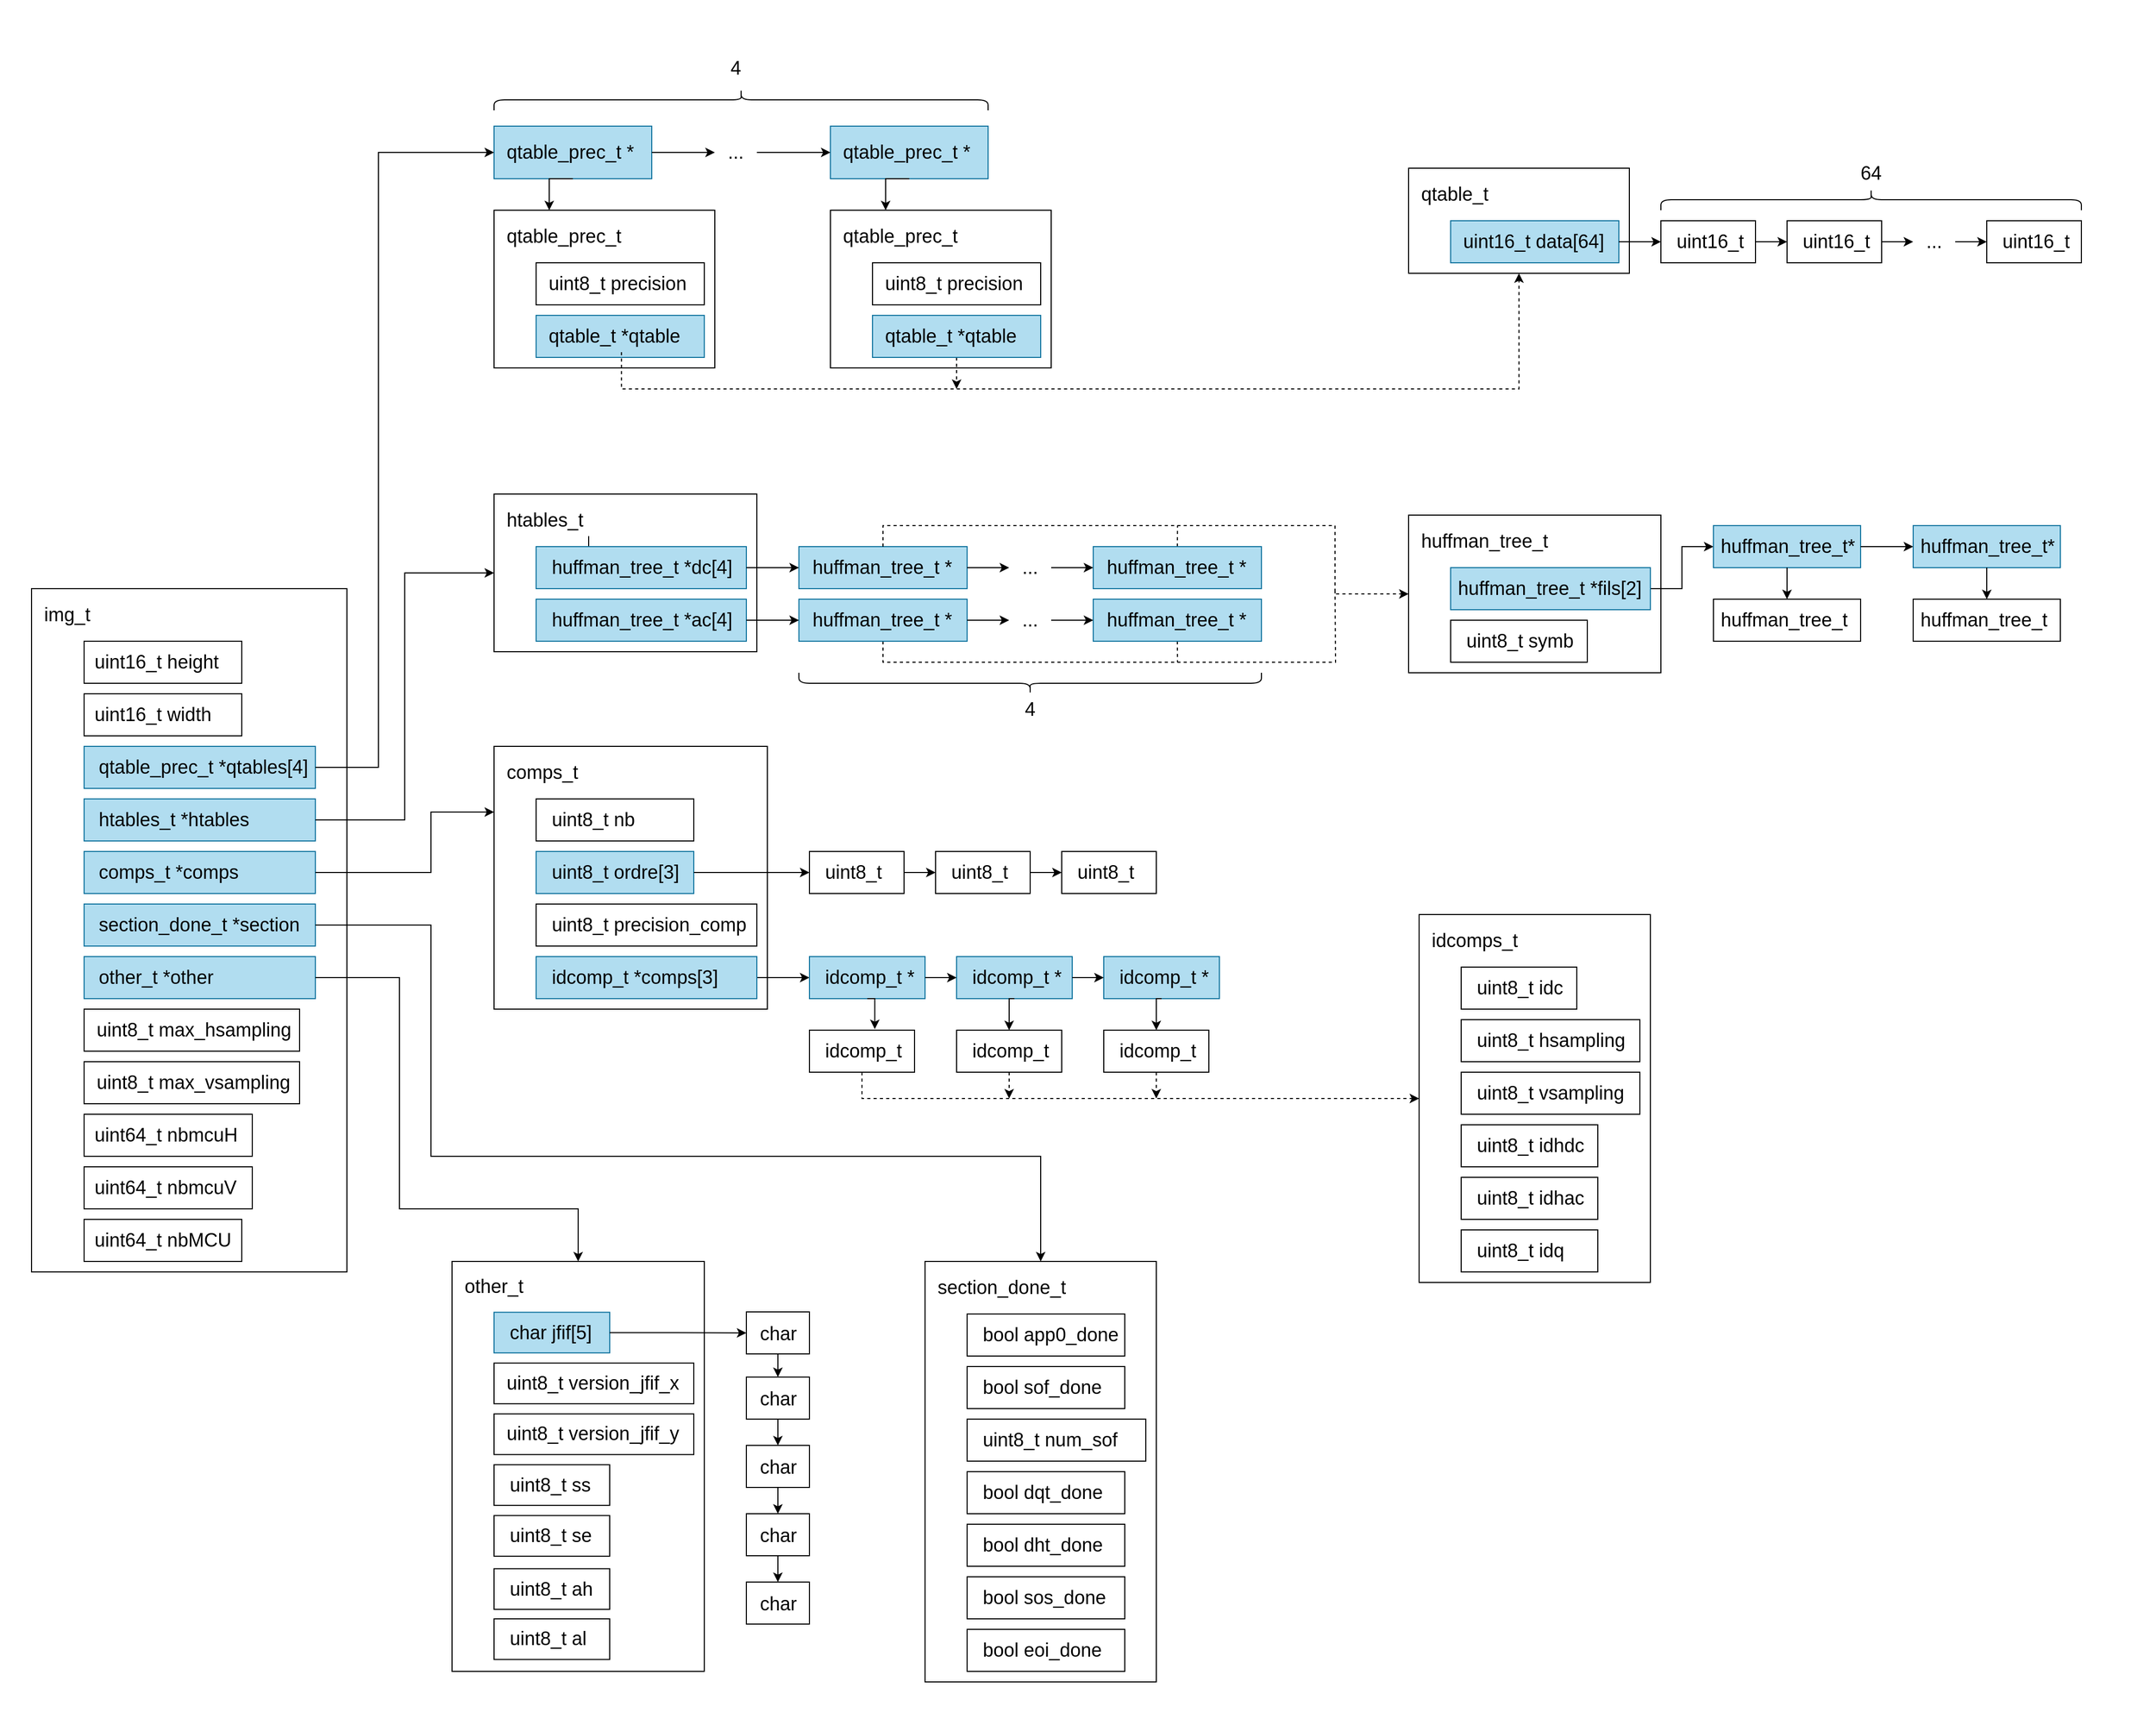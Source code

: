 <mxfile version="27.0.5">
  <diagram name="Page-1" id="jbjJNkPmUtP2dKSvGRad">
    <mxGraphModel dx="3948" dy="3168" grid="1" gridSize="10" guides="0" tooltips="1" connect="1" arrows="1" fold="1" page="1" pageScale="1" pageWidth="850" pageHeight="1100" background="none" math="0" shadow="0">
      <root>
        <mxCell id="0" />
        <mxCell id="1" style="locked=1;" parent="0" />
        <mxCell id="MM-OqsWLesy-Uxxo-XAG-275" value="" style="whiteSpace=wrap;html=1;strokeColor=none;" parent="1" vertex="1">
          <mxGeometry y="-520" width="2050" height="1640" as="geometry" />
        </mxCell>
        <object label="diagrams" id="MM-OqsWLesy-Uxxo-XAG-184">
          <mxCell style="" parent="0" />
        </object>
        <mxCell id="MM-OqsWLesy-Uxxo-XAG-185" value="&lt;div align=&quot;left&quot;&gt;&lt;br&gt;&lt;/div&gt;" style="rounded=0;whiteSpace=wrap;html=1;container=0;" parent="MM-OqsWLesy-Uxxo-XAG-184" vertex="1">
          <mxGeometry x="30" y="40" width="300" height="650" as="geometry" />
        </mxCell>
        <mxCell id="MM-OqsWLesy-Uxxo-XAG-188" value="&lt;div&gt;img_t&lt;/div&gt;" style="text;html=1;align=left;verticalAlign=middle;whiteSpace=wrap;rounded=0;fontSize=18;container=0;" parent="MM-OqsWLesy-Uxxo-XAG-184" vertex="1">
          <mxGeometry x="40" y="50" width="160" height="30" as="geometry" />
        </mxCell>
        <mxCell id="-bkXF7WFPklkNgfoujYP-6" value="" style="group" parent="MM-OqsWLesy-Uxxo-XAG-184" vertex="1" connectable="0">
          <mxGeometry x="80" y="190" width="220" height="40" as="geometry" />
        </mxCell>
        <mxCell id="-bkXF7WFPklkNgfoujYP-7" value="" style="rounded=0;whiteSpace=wrap;html=1;container=0;fillColor=#b1ddf0;strokeColor=#10739e;" parent="-bkXF7WFPklkNgfoujYP-6" vertex="1">
          <mxGeometry width="220.0" height="40" as="geometry" />
        </mxCell>
        <mxCell id="-bkXF7WFPklkNgfoujYP-8" value="&lt;div&gt;qtable_prec_t *qtables[4]&lt;/div&gt;" style="text;html=1;align=left;verticalAlign=middle;whiteSpace=wrap;rounded=0;fontSize=18;container=0;" parent="-bkXF7WFPklkNgfoujYP-6" vertex="1">
          <mxGeometry x="11.579" y="5" width="208.421" height="30" as="geometry" />
        </mxCell>
        <mxCell id="-bkXF7WFPklkNgfoujYP-9" value="" style="group" parent="MM-OqsWLesy-Uxxo-XAG-184" vertex="1" connectable="0">
          <mxGeometry x="80" y="240" width="220" height="40" as="geometry" />
        </mxCell>
        <mxCell id="-bkXF7WFPklkNgfoujYP-10" value="" style="rounded=0;whiteSpace=wrap;html=1;container=0;fillColor=#b1ddf0;strokeColor=#10739e;" parent="-bkXF7WFPklkNgfoujYP-9" vertex="1">
          <mxGeometry width="220" height="40" as="geometry" />
        </mxCell>
        <mxCell id="-bkXF7WFPklkNgfoujYP-11" value="htables_t *htables" style="text;html=1;align=left;verticalAlign=middle;whiteSpace=wrap;rounded=0;fontSize=18;container=0;" parent="-bkXF7WFPklkNgfoujYP-9" vertex="1">
          <mxGeometry x="11.579" y="5" width="208.421" height="30" as="geometry" />
        </mxCell>
        <mxCell id="-bkXF7WFPklkNgfoujYP-13" value="" style="group" parent="MM-OqsWLesy-Uxxo-XAG-184" vertex="1" connectable="0">
          <mxGeometry x="80" y="290" width="220" height="40" as="geometry" />
        </mxCell>
        <mxCell id="-bkXF7WFPklkNgfoujYP-14" value="" style="rounded=0;whiteSpace=wrap;html=1;container=0;fillColor=#b1ddf0;strokeColor=#10739e;" parent="-bkXF7WFPklkNgfoujYP-13" vertex="1">
          <mxGeometry width="220" height="40" as="geometry" />
        </mxCell>
        <mxCell id="-bkXF7WFPklkNgfoujYP-15" value="&lt;div&gt;comps_t *comps&lt;/div&gt;" style="text;html=1;align=left;verticalAlign=middle;whiteSpace=wrap;rounded=0;fontSize=18;container=0;" parent="-bkXF7WFPklkNgfoujYP-13" vertex="1">
          <mxGeometry x="11.579" y="5" width="208.421" height="30" as="geometry" />
        </mxCell>
        <mxCell id="MM-OqsWLesy-Uxxo-XAG-187" value="" style="rounded=0;whiteSpace=wrap;html=1;container=0;" parent="MM-OqsWLesy-Uxxo-XAG-184" vertex="1">
          <mxGeometry x="80" y="90" width="150" height="40" as="geometry" />
        </mxCell>
        <mxCell id="MM-OqsWLesy-Uxxo-XAG-189" value="uint16_t height" style="text;html=1;align=left;verticalAlign=middle;whiteSpace=wrap;rounded=0;fontSize=18;container=0;" parent="MM-OqsWLesy-Uxxo-XAG-184" vertex="1">
          <mxGeometry x="87.895" y="95" width="142.105" height="30" as="geometry" />
        </mxCell>
        <mxCell id="-bkXF7WFPklkNgfoujYP-16" value="" style="group" parent="MM-OqsWLesy-Uxxo-XAG-184" vertex="1" connectable="0">
          <mxGeometry x="80" y="340" width="220" height="40" as="geometry" />
        </mxCell>
        <mxCell id="-bkXF7WFPklkNgfoujYP-17" value="" style="rounded=0;whiteSpace=wrap;html=1;container=0;fillColor=#b1ddf0;strokeColor=#10739e;" parent="-bkXF7WFPklkNgfoujYP-16" vertex="1">
          <mxGeometry width="220" height="40" as="geometry" />
        </mxCell>
        <mxCell id="-bkXF7WFPklkNgfoujYP-18" value="section_done_t *section" style="text;html=1;align=left;verticalAlign=middle;whiteSpace=wrap;rounded=0;fontSize=18;container=0;" parent="-bkXF7WFPklkNgfoujYP-16" vertex="1">
          <mxGeometry x="11.579" y="5" width="208.421" height="30" as="geometry" />
        </mxCell>
        <mxCell id="-bkXF7WFPklkNgfoujYP-19" value="" style="group" parent="MM-OqsWLesy-Uxxo-XAG-184" vertex="1" connectable="0">
          <mxGeometry x="80" y="390" width="220" height="40" as="geometry" />
        </mxCell>
        <mxCell id="-bkXF7WFPklkNgfoujYP-20" value="" style="rounded=0;whiteSpace=wrap;html=1;container=0;fillColor=#b1ddf0;strokeColor=#10739e;" parent="-bkXF7WFPklkNgfoujYP-19" vertex="1">
          <mxGeometry width="220" height="40" as="geometry" />
        </mxCell>
        <mxCell id="-bkXF7WFPklkNgfoujYP-21" value="other_t *other" style="text;html=1;align=left;verticalAlign=middle;whiteSpace=wrap;rounded=0;fontSize=18;container=0;" parent="-bkXF7WFPklkNgfoujYP-19" vertex="1">
          <mxGeometry x="11.579" y="5" width="208.421" height="30" as="geometry" />
        </mxCell>
        <mxCell id="-bkXF7WFPklkNgfoujYP-22" value="" style="group" parent="MM-OqsWLesy-Uxxo-XAG-184" vertex="1" connectable="0">
          <mxGeometry x="80" y="140" width="150" height="40" as="geometry" />
        </mxCell>
        <mxCell id="-bkXF7WFPklkNgfoujYP-4" value="" style="rounded=0;whiteSpace=wrap;html=1;container=0;" parent="-bkXF7WFPklkNgfoujYP-22" vertex="1">
          <mxGeometry width="150" height="40" as="geometry" />
        </mxCell>
        <mxCell id="-bkXF7WFPklkNgfoujYP-5" value="&lt;div&gt;uint16_t width&lt;/div&gt;" style="text;html=1;align=left;verticalAlign=middle;whiteSpace=wrap;rounded=0;fontSize=18;container=0;" parent="-bkXF7WFPklkNgfoujYP-22" vertex="1">
          <mxGeometry x="7.895" y="5" width="142.105" height="30" as="geometry" />
        </mxCell>
        <mxCell id="-bkXF7WFPklkNgfoujYP-23" value="" style="group" parent="MM-OqsWLesy-Uxxo-XAG-184" vertex="1" connectable="0">
          <mxGeometry x="80" y="440" width="205" height="40" as="geometry" />
        </mxCell>
        <mxCell id="-bkXF7WFPklkNgfoujYP-24" value="" style="rounded=0;whiteSpace=wrap;html=1;container=0;" parent="-bkXF7WFPklkNgfoujYP-23" vertex="1">
          <mxGeometry width="205.0" height="40" as="geometry" />
        </mxCell>
        <mxCell id="-bkXF7WFPklkNgfoujYP-25" value="&lt;div&gt;uint8_t max_hsampling&lt;/div&gt;" style="text;html=1;align=left;verticalAlign=middle;whiteSpace=wrap;rounded=0;fontSize=18;container=0;" parent="-bkXF7WFPklkNgfoujYP-23" vertex="1">
          <mxGeometry x="10.246" y="5" width="194.211" height="30" as="geometry" />
        </mxCell>
        <mxCell id="-bkXF7WFPklkNgfoujYP-26" value="" style="group" parent="MM-OqsWLesy-Uxxo-XAG-184" vertex="1" connectable="0">
          <mxGeometry x="80" y="490" width="205" height="40" as="geometry" />
        </mxCell>
        <mxCell id="-bkXF7WFPklkNgfoujYP-27" value="" style="rounded=0;whiteSpace=wrap;html=1;container=0;" parent="-bkXF7WFPklkNgfoujYP-26" vertex="1">
          <mxGeometry width="205.0" height="40" as="geometry" />
        </mxCell>
        <mxCell id="-bkXF7WFPklkNgfoujYP-28" value="&lt;div&gt;uint8_t max_vsampling&lt;/div&gt;" style="text;html=1;align=left;verticalAlign=middle;whiteSpace=wrap;rounded=0;fontSize=18;container=0;" parent="-bkXF7WFPklkNgfoujYP-26" vertex="1">
          <mxGeometry x="10.246" y="5" width="194.211" height="30" as="geometry" />
        </mxCell>
        <mxCell id="-bkXF7WFPklkNgfoujYP-30" value="" style="group" parent="MM-OqsWLesy-Uxxo-XAG-184" vertex="1" connectable="0">
          <mxGeometry x="80" y="540" width="160" height="40" as="geometry" />
        </mxCell>
        <mxCell id="-bkXF7WFPklkNgfoujYP-31" value="" style="rounded=0;whiteSpace=wrap;html=1;container=0;" parent="-bkXF7WFPklkNgfoujYP-30" vertex="1">
          <mxGeometry width="160" height="40" as="geometry" />
        </mxCell>
        <mxCell id="-bkXF7WFPklkNgfoujYP-32" value="uint64_t nbmcuH" style="text;html=1;align=left;verticalAlign=middle;whiteSpace=wrap;rounded=0;fontSize=18;container=0;" parent="-bkXF7WFPklkNgfoujYP-30" vertex="1">
          <mxGeometry x="7.89" y="5" width="152.11" height="30" as="geometry" />
        </mxCell>
        <mxCell id="-bkXF7WFPklkNgfoujYP-33" value="" style="group" parent="MM-OqsWLesy-Uxxo-XAG-184" vertex="1" connectable="0">
          <mxGeometry x="80" y="590" width="160" height="40" as="geometry" />
        </mxCell>
        <mxCell id="-bkXF7WFPklkNgfoujYP-34" value="" style="rounded=0;whiteSpace=wrap;html=1;container=0;" parent="-bkXF7WFPklkNgfoujYP-33" vertex="1">
          <mxGeometry width="160" height="40" as="geometry" />
        </mxCell>
        <mxCell id="-bkXF7WFPklkNgfoujYP-35" value="uint64_t nbmcuV" style="text;html=1;align=left;verticalAlign=middle;whiteSpace=wrap;rounded=0;fontSize=18;container=0;" parent="-bkXF7WFPklkNgfoujYP-33" vertex="1">
          <mxGeometry x="7.89" y="5" width="152.11" height="30" as="geometry" />
        </mxCell>
        <mxCell id="-bkXF7WFPklkNgfoujYP-36" value="" style="group" parent="MM-OqsWLesy-Uxxo-XAG-184" vertex="1" connectable="0">
          <mxGeometry x="80" y="640" width="150" height="40" as="geometry" />
        </mxCell>
        <mxCell id="-bkXF7WFPklkNgfoujYP-37" value="" style="rounded=0;whiteSpace=wrap;html=1;container=0;" parent="-bkXF7WFPklkNgfoujYP-36" vertex="1">
          <mxGeometry width="150" height="40" as="geometry" />
        </mxCell>
        <mxCell id="-bkXF7WFPklkNgfoujYP-38" value="uint64_t nbMCU" style="text;html=1;align=left;verticalAlign=middle;whiteSpace=wrap;rounded=0;fontSize=18;container=0;" parent="-bkXF7WFPklkNgfoujYP-36" vertex="1">
          <mxGeometry x="7.895" y="5" width="142.105" height="30" as="geometry" />
        </mxCell>
        <mxCell id="e3jmrKQqIBXuTLJc6fM6-104" value="" style="group" vertex="1" connectable="0" parent="MM-OqsWLesy-Uxxo-XAG-184">
          <mxGeometry x="1340" y="-370" width="640" height="110" as="geometry" />
        </mxCell>
        <mxCell id="e3jmrKQqIBXuTLJc6fM6-39" value="" style="group" vertex="1" connectable="0" parent="e3jmrKQqIBXuTLJc6fM6-104">
          <mxGeometry y="10" width="210" height="100" as="geometry" />
        </mxCell>
        <mxCell id="e3jmrKQqIBXuTLJc6fM6-25" value="&lt;div align=&quot;left&quot;&gt;&lt;br&gt;&lt;/div&gt;" style="rounded=0;whiteSpace=wrap;html=1;container=0;" vertex="1" parent="e3jmrKQqIBXuTLJc6fM6-39">
          <mxGeometry width="210" height="100" as="geometry" />
        </mxCell>
        <mxCell id="e3jmrKQqIBXuTLJc6fM6-26" value="qtable_t" style="text;html=1;align=left;verticalAlign=middle;whiteSpace=wrap;rounded=0;fontSize=18;container=0;" vertex="1" parent="e3jmrKQqIBXuTLJc6fM6-39">
          <mxGeometry x="10" y="10" width="160" height="30" as="geometry" />
        </mxCell>
        <mxCell id="e3jmrKQqIBXuTLJc6fM6-33" value="" style="group;fillColor=#b1ddf0;strokeColor=#10739e;container=0;" vertex="1" connectable="0" parent="e3jmrKQqIBXuTLJc6fM6-39">
          <mxGeometry x="40" y="50" width="160" height="40" as="geometry" />
        </mxCell>
        <mxCell id="e3jmrKQqIBXuTLJc6fM6-31" value="" style="rounded=0;whiteSpace=wrap;html=1;container=0;fillColor=#b1ddf0;strokeColor=#10739e;" vertex="1" parent="e3jmrKQqIBXuTLJc6fM6-39">
          <mxGeometry x="40" y="50" width="160" height="40" as="geometry" />
        </mxCell>
        <mxCell id="e3jmrKQqIBXuTLJc6fM6-32" value="uint16_t data[64]" style="text;html=1;align=left;verticalAlign=middle;whiteSpace=wrap;rounded=0;fontSize=18;container=0;" vertex="1" parent="e3jmrKQqIBXuTLJc6fM6-39">
          <mxGeometry x="50" y="55" width="142.38" height="30" as="geometry" />
        </mxCell>
        <mxCell id="e3jmrKQqIBXuTLJc6fM6-80" value="" style="group" vertex="1" connectable="0" parent="e3jmrKQqIBXuTLJc6fM6-104">
          <mxGeometry x="240" y="60" width="90" height="40" as="geometry" />
        </mxCell>
        <mxCell id="e3jmrKQqIBXuTLJc6fM6-35" style="edgeStyle=orthogonalEdgeStyle;rounded=0;orthogonalLoop=1;jettySize=auto;html=1;exitX=1;exitY=0.75;exitDx=0;exitDy=0;entryX=1;entryY=0.5;entryDx=0;entryDy=0;" edge="1" parent="e3jmrKQqIBXuTLJc6fM6-80" source="e3jmrKQqIBXuTLJc6fM6-36" target="e3jmrKQqIBXuTLJc6fM6-37">
          <mxGeometry relative="1" as="geometry" />
        </mxCell>
        <mxCell id="e3jmrKQqIBXuTLJc6fM6-99" style="edgeStyle=orthogonalEdgeStyle;rounded=0;orthogonalLoop=1;jettySize=auto;html=1;exitX=1;exitY=0.5;exitDx=0;exitDy=0;" edge="1" parent="e3jmrKQqIBXuTLJc6fM6-80" source="e3jmrKQqIBXuTLJc6fM6-36">
          <mxGeometry relative="1" as="geometry">
            <mxPoint x="120" y="20" as="targetPoint" />
          </mxGeometry>
        </mxCell>
        <mxCell id="e3jmrKQqIBXuTLJc6fM6-36" value="" style="rounded=0;whiteSpace=wrap;html=1;container=0;" vertex="1" parent="e3jmrKQqIBXuTLJc6fM6-80">
          <mxGeometry width="90" height="40" as="geometry" />
        </mxCell>
        <mxCell id="e3jmrKQqIBXuTLJc6fM6-37" value="uint16_t" style="text;html=1;align=left;verticalAlign=middle;whiteSpace=wrap;rounded=0;fontSize=18;container=0;" vertex="1" parent="e3jmrKQqIBXuTLJc6fM6-80">
          <mxGeometry x="12.857" y="5" width="64.286" height="30" as="geometry" />
        </mxCell>
        <mxCell id="e3jmrKQqIBXuTLJc6fM6-81" style="edgeStyle=orthogonalEdgeStyle;rounded=0;orthogonalLoop=1;jettySize=auto;html=1;exitX=1;exitY=0.5;exitDx=0;exitDy=0;entryX=0;entryY=0.5;entryDx=0;entryDy=0;" edge="1" parent="e3jmrKQqIBXuTLJc6fM6-104" source="e3jmrKQqIBXuTLJc6fM6-31" target="e3jmrKQqIBXuTLJc6fM6-36">
          <mxGeometry relative="1" as="geometry" />
        </mxCell>
        <mxCell id="e3jmrKQqIBXuTLJc6fM6-82" value="" style="group" vertex="1" connectable="0" parent="e3jmrKQqIBXuTLJc6fM6-104">
          <mxGeometry x="360" y="60" width="90" height="40" as="geometry" />
        </mxCell>
        <mxCell id="e3jmrKQqIBXuTLJc6fM6-83" style="edgeStyle=orthogonalEdgeStyle;rounded=0;orthogonalLoop=1;jettySize=auto;html=1;exitX=1;exitY=0.75;exitDx=0;exitDy=0;entryX=1;entryY=0.5;entryDx=0;entryDy=0;" edge="1" parent="e3jmrKQqIBXuTLJc6fM6-82" source="e3jmrKQqIBXuTLJc6fM6-84" target="e3jmrKQqIBXuTLJc6fM6-85">
          <mxGeometry relative="1" as="geometry" />
        </mxCell>
        <mxCell id="e3jmrKQqIBXuTLJc6fM6-84" value="" style="rounded=0;whiteSpace=wrap;html=1;container=0;" vertex="1" parent="e3jmrKQqIBXuTLJc6fM6-82">
          <mxGeometry width="90" height="40" as="geometry" />
        </mxCell>
        <mxCell id="e3jmrKQqIBXuTLJc6fM6-85" value="uint16_t" style="text;html=1;align=left;verticalAlign=middle;whiteSpace=wrap;rounded=0;fontSize=18;container=0;" vertex="1" parent="e3jmrKQqIBXuTLJc6fM6-82">
          <mxGeometry x="12.857" y="5" width="64.286" height="30" as="geometry" />
        </mxCell>
        <mxCell id="e3jmrKQqIBXuTLJc6fM6-87" value="" style="group" vertex="1" connectable="0" parent="e3jmrKQqIBXuTLJc6fM6-104">
          <mxGeometry x="550" y="60" width="90" height="40" as="geometry" />
        </mxCell>
        <mxCell id="e3jmrKQqIBXuTLJc6fM6-88" style="edgeStyle=orthogonalEdgeStyle;rounded=0;orthogonalLoop=1;jettySize=auto;html=1;exitX=1;exitY=0.75;exitDx=0;exitDy=0;entryX=1;entryY=0.5;entryDx=0;entryDy=0;" edge="1" parent="e3jmrKQqIBXuTLJc6fM6-87" source="e3jmrKQqIBXuTLJc6fM6-89" target="e3jmrKQqIBXuTLJc6fM6-90">
          <mxGeometry relative="1" as="geometry" />
        </mxCell>
        <mxCell id="e3jmrKQqIBXuTLJc6fM6-89" value="" style="rounded=0;whiteSpace=wrap;html=1;container=0;" vertex="1" parent="e3jmrKQqIBXuTLJc6fM6-87">
          <mxGeometry width="90" height="40" as="geometry" />
        </mxCell>
        <mxCell id="e3jmrKQqIBXuTLJc6fM6-90" value="uint16_t" style="text;html=1;align=left;verticalAlign=middle;whiteSpace=wrap;rounded=0;fontSize=18;container=0;" vertex="1" parent="e3jmrKQqIBXuTLJc6fM6-87">
          <mxGeometry x="12.857" y="5" width="64.286" height="30" as="geometry" />
        </mxCell>
        <mxCell id="e3jmrKQqIBXuTLJc6fM6-103" style="edgeStyle=orthogonalEdgeStyle;rounded=0;orthogonalLoop=1;jettySize=auto;html=1;exitX=1;exitY=0.5;exitDx=0;exitDy=0;entryX=0;entryY=0.5;entryDx=0;entryDy=0;" edge="1" parent="e3jmrKQqIBXuTLJc6fM6-104" source="e3jmrKQqIBXuTLJc6fM6-91" target="e3jmrKQqIBXuTLJc6fM6-89">
          <mxGeometry relative="1" as="geometry" />
        </mxCell>
        <mxCell id="e3jmrKQqIBXuTLJc6fM6-91" value="&lt;div&gt;...&lt;/div&gt;" style="text;html=1;align=center;verticalAlign=middle;whiteSpace=wrap;rounded=0;fontSize=18;" vertex="1" parent="e3jmrKQqIBXuTLJc6fM6-104">
          <mxGeometry x="480" y="65" width="40" height="30" as="geometry" />
        </mxCell>
        <mxCell id="e3jmrKQqIBXuTLJc6fM6-94" value="" style="shape=curlyBracket;whiteSpace=wrap;html=1;rounded=1;labelPosition=left;verticalLabelPosition=middle;align=right;verticalAlign=middle;rotation=90;" vertex="1" parent="e3jmrKQqIBXuTLJc6fM6-104">
          <mxGeometry x="430" y="-160" width="20" height="400" as="geometry" />
        </mxCell>
        <mxCell id="e3jmrKQqIBXuTLJc6fM6-95" value="64" style="text;html=1;align=center;verticalAlign=middle;whiteSpace=wrap;rounded=0;fontSize=18;" vertex="1" parent="e3jmrKQqIBXuTLJc6fM6-104">
          <mxGeometry x="420" width="40" height="30" as="geometry" />
        </mxCell>
        <mxCell id="e3jmrKQqIBXuTLJc6fM6-102" style="edgeStyle=orthogonalEdgeStyle;rounded=0;orthogonalLoop=1;jettySize=auto;html=1;exitX=1;exitY=0.5;exitDx=0;exitDy=0;entryX=0;entryY=0.5;entryDx=0;entryDy=0;" edge="1" parent="e3jmrKQqIBXuTLJc6fM6-104" source="e3jmrKQqIBXuTLJc6fM6-84" target="e3jmrKQqIBXuTLJc6fM6-91">
          <mxGeometry relative="1" as="geometry" />
        </mxCell>
        <mxCell id="e3jmrKQqIBXuTLJc6fM6-125" value="" style="group" vertex="1" connectable="0" parent="MM-OqsWLesy-Uxxo-XAG-184">
          <mxGeometry x="470" y="-50" width="250" height="150" as="geometry" />
        </mxCell>
        <mxCell id="e3jmrKQqIBXuTLJc6fM6-108" value="&lt;div align=&quot;left&quot;&gt;&lt;br&gt;&lt;/div&gt;" style="rounded=0;whiteSpace=wrap;html=1;container=0;" vertex="1" parent="e3jmrKQqIBXuTLJc6fM6-125">
          <mxGeometry width="250" height="150" as="geometry" />
        </mxCell>
        <mxCell id="e3jmrKQqIBXuTLJc6fM6-332" value="" style="edgeStyle=orthogonalEdgeStyle;rounded=0;orthogonalLoop=1;jettySize=auto;html=1;" edge="1" parent="e3jmrKQqIBXuTLJc6fM6-125" source="e3jmrKQqIBXuTLJc6fM6-109" target="e3jmrKQqIBXuTLJc6fM6-112">
          <mxGeometry relative="1" as="geometry" />
        </mxCell>
        <mxCell id="e3jmrKQqIBXuTLJc6fM6-109" value="htables_t" style="text;html=1;align=left;verticalAlign=middle;whiteSpace=wrap;rounded=0;fontSize=18;container=0;" vertex="1" parent="e3jmrKQqIBXuTLJc6fM6-125">
          <mxGeometry x="10" y="10" width="160" height="30" as="geometry" />
        </mxCell>
        <mxCell id="e3jmrKQqIBXuTLJc6fM6-111" value="" style="rounded=0;whiteSpace=wrap;html=1;container=0;fillColor=#b1ddf0;strokeColor=#10739e;" vertex="1" parent="e3jmrKQqIBXuTLJc6fM6-125">
          <mxGeometry x="40" y="50" width="200" height="40" as="geometry" />
        </mxCell>
        <mxCell id="e3jmrKQqIBXuTLJc6fM6-112" value="huffman_tree_t *dc[4]" style="text;html=1;align=left;verticalAlign=middle;whiteSpace=wrap;rounded=0;fontSize=18;container=0;" vertex="1" parent="e3jmrKQqIBXuTLJc6fM6-125">
          <mxGeometry x="52.5" y="55" width="177.975" height="30" as="geometry" />
        </mxCell>
        <mxCell id="e3jmrKQqIBXuTLJc6fM6-114" value="" style="rounded=0;whiteSpace=wrap;html=1;container=0;fillColor=#b1ddf0;strokeColor=#10739e;" vertex="1" parent="e3jmrKQqIBXuTLJc6fM6-125">
          <mxGeometry x="40" y="100" width="200" height="40" as="geometry" />
        </mxCell>
        <mxCell id="e3jmrKQqIBXuTLJc6fM6-115" value="huffman_tree_t *ac[4]" style="text;html=1;align=left;verticalAlign=middle;whiteSpace=wrap;rounded=0;fontSize=18;container=0;" vertex="1" parent="e3jmrKQqIBXuTLJc6fM6-125">
          <mxGeometry x="52.5" y="105" width="177.975" height="30" as="geometry" />
        </mxCell>
        <mxCell id="e3jmrKQqIBXuTLJc6fM6-147" style="edgeStyle=orthogonalEdgeStyle;rounded=0;orthogonalLoop=1;jettySize=auto;html=1;exitX=1;exitY=0.5;exitDx=0;exitDy=0;entryX=0;entryY=0.5;entryDx=0;entryDy=0;" edge="1" parent="MM-OqsWLesy-Uxxo-XAG-184" source="-bkXF7WFPklkNgfoujYP-11" target="e3jmrKQqIBXuTLJc6fM6-108">
          <mxGeometry relative="1" as="geometry" />
        </mxCell>
        <mxCell id="e3jmrKQqIBXuTLJc6fM6-160" style="edgeStyle=orthogonalEdgeStyle;rounded=0;orthogonalLoop=1;jettySize=auto;html=1;exitX=1;exitY=0.5;exitDx=0;exitDy=0;entryX=0;entryY=0.25;entryDx=0;entryDy=0;" edge="1" parent="MM-OqsWLesy-Uxxo-XAG-184" source="-bkXF7WFPklkNgfoujYP-15" target="e3jmrKQqIBXuTLJc6fM6-150">
          <mxGeometry relative="1" as="geometry">
            <Array as="points">
              <mxPoint x="410" y="310" />
              <mxPoint x="410" y="253" />
            </Array>
          </mxGeometry>
        </mxCell>
        <mxCell id="e3jmrKQqIBXuTLJc6fM6-265" value="" style="group" vertex="1" connectable="0" parent="MM-OqsWLesy-Uxxo-XAG-184">
          <mxGeometry x="470" y="-470" width="530" height="300" as="geometry" />
        </mxCell>
        <mxCell id="e3jmrKQqIBXuTLJc6fM6-4" value="" style="group" vertex="1" connectable="0" parent="e3jmrKQqIBXuTLJc6fM6-265">
          <mxGeometry x="320" y="70" width="150" height="50" as="geometry" />
        </mxCell>
        <mxCell id="e3jmrKQqIBXuTLJc6fM6-1" value="" style="rounded=0;whiteSpace=wrap;html=1;container=0;fillColor=#b1ddf0;strokeColor=#10739e;" vertex="1" parent="e3jmrKQqIBXuTLJc6fM6-4">
          <mxGeometry width="150" height="50" as="geometry" />
        </mxCell>
        <mxCell id="e3jmrKQqIBXuTLJc6fM6-2" value="&lt;div align=&quot;left&quot;&gt;qtable_prec_t *&lt;/div&gt;" style="text;html=1;align=left;verticalAlign=middle;whiteSpace=wrap;rounded=0;fontSize=18;container=0;" vertex="1" parent="e3jmrKQqIBXuTLJc6fM6-4">
          <mxGeometry x="10" y="10" width="130" height="30" as="geometry" />
        </mxCell>
        <mxCell id="e3jmrKQqIBXuTLJc6fM6-23" value="" style="group" vertex="1" connectable="0" parent="e3jmrKQqIBXuTLJc6fM6-265">
          <mxGeometry y="150" width="210" height="150" as="geometry" />
        </mxCell>
        <mxCell id="e3jmrKQqIBXuTLJc6fM6-16" value="&lt;div align=&quot;left&quot;&gt;&lt;br&gt;&lt;/div&gt;" style="rounded=0;whiteSpace=wrap;html=1;container=0;" vertex="1" parent="e3jmrKQqIBXuTLJc6fM6-23">
          <mxGeometry width="210" height="150" as="geometry" />
        </mxCell>
        <mxCell id="e3jmrKQqIBXuTLJc6fM6-17" value="qtable_prec_t" style="text;html=1;align=left;verticalAlign=middle;whiteSpace=wrap;rounded=0;fontSize=18;container=0;" vertex="1" parent="e3jmrKQqIBXuTLJc6fM6-23">
          <mxGeometry x="10" y="10" width="160" height="30" as="geometry" />
        </mxCell>
        <mxCell id="e3jmrKQqIBXuTLJc6fM6-14" value="" style="group" vertex="1" connectable="0" parent="e3jmrKQqIBXuTLJc6fM6-23">
          <mxGeometry x="40" y="50" width="160" height="40" as="geometry" />
        </mxCell>
        <mxCell id="e3jmrKQqIBXuTLJc6fM6-10" value="" style="rounded=0;whiteSpace=wrap;html=1;container=0;" vertex="1" parent="e3jmrKQqIBXuTLJc6fM6-14">
          <mxGeometry width="160" height="40" as="geometry" />
        </mxCell>
        <mxCell id="e3jmrKQqIBXuTLJc6fM6-11" value="uint8_t precision" style="text;html=1;align=left;verticalAlign=middle;whiteSpace=wrap;rounded=0;fontSize=18;container=0;" vertex="1" parent="e3jmrKQqIBXuTLJc6fM6-14">
          <mxGeometry x="10" y="5" width="142.38" height="30" as="geometry" />
        </mxCell>
        <mxCell id="e3jmrKQqIBXuTLJc6fM6-22" value="" style="group" vertex="1" connectable="0" parent="e3jmrKQqIBXuTLJc6fM6-23">
          <mxGeometry x="40" y="100" width="160" height="40" as="geometry" />
        </mxCell>
        <mxCell id="e3jmrKQqIBXuTLJc6fM6-19" value="" style="rounded=0;whiteSpace=wrap;html=1;container=0;fillColor=#b1ddf0;strokeColor=#10739e;" vertex="1" parent="e3jmrKQqIBXuTLJc6fM6-22">
          <mxGeometry width="160" height="40" as="geometry" />
        </mxCell>
        <mxCell id="e3jmrKQqIBXuTLJc6fM6-20" value="qtable_t *qtable" style="text;html=1;align=left;verticalAlign=middle;whiteSpace=wrap;rounded=0;fontSize=18;container=0;" vertex="1" parent="e3jmrKQqIBXuTLJc6fM6-22">
          <mxGeometry x="10" y="5" width="142.38" height="30" as="geometry" />
        </mxCell>
        <mxCell id="e3jmrKQqIBXuTLJc6fM6-47" value="" style="group" vertex="1" connectable="0" parent="e3jmrKQqIBXuTLJc6fM6-265">
          <mxGeometry y="70" width="150" height="50" as="geometry" />
        </mxCell>
        <mxCell id="e3jmrKQqIBXuTLJc6fM6-48" value="" style="rounded=0;whiteSpace=wrap;html=1;container=0;fillColor=#b1ddf0;strokeColor=#10739e;" vertex="1" parent="e3jmrKQqIBXuTLJc6fM6-47">
          <mxGeometry width="150" height="50" as="geometry" />
        </mxCell>
        <mxCell id="e3jmrKQqIBXuTLJc6fM6-49" value="&lt;div align=&quot;left&quot;&gt;qtable_prec_t *&lt;/div&gt;" style="text;html=1;align=left;verticalAlign=middle;whiteSpace=wrap;rounded=0;fontSize=18;container=0;" vertex="1" parent="e3jmrKQqIBXuTLJc6fM6-47">
          <mxGeometry x="10" y="10" width="130" height="30" as="geometry" />
        </mxCell>
        <mxCell id="e3jmrKQqIBXuTLJc6fM6-52" value="" style="group" vertex="1" connectable="0" parent="e3jmrKQqIBXuTLJc6fM6-265">
          <mxGeometry x="320" y="150" width="210" height="150" as="geometry" />
        </mxCell>
        <mxCell id="e3jmrKQqIBXuTLJc6fM6-53" value="&lt;div align=&quot;left&quot;&gt;&lt;br&gt;&lt;/div&gt;" style="rounded=0;whiteSpace=wrap;html=1;container=0;" vertex="1" parent="e3jmrKQqIBXuTLJc6fM6-52">
          <mxGeometry width="210" height="150" as="geometry" />
        </mxCell>
        <mxCell id="e3jmrKQqIBXuTLJc6fM6-54" value="qtable_prec_t" style="text;html=1;align=left;verticalAlign=middle;whiteSpace=wrap;rounded=0;fontSize=18;container=0;" vertex="1" parent="e3jmrKQqIBXuTLJc6fM6-52">
          <mxGeometry x="10" y="10" width="160" height="30" as="geometry" />
        </mxCell>
        <mxCell id="e3jmrKQqIBXuTLJc6fM6-55" value="" style="group" vertex="1" connectable="0" parent="e3jmrKQqIBXuTLJc6fM6-52">
          <mxGeometry x="40" y="50" width="160" height="40" as="geometry" />
        </mxCell>
        <mxCell id="e3jmrKQqIBXuTLJc6fM6-56" value="" style="rounded=0;whiteSpace=wrap;html=1;container=0;" vertex="1" parent="e3jmrKQqIBXuTLJc6fM6-55">
          <mxGeometry width="160" height="40" as="geometry" />
        </mxCell>
        <mxCell id="e3jmrKQqIBXuTLJc6fM6-57" value="uint8_t precision" style="text;html=1;align=left;verticalAlign=middle;whiteSpace=wrap;rounded=0;fontSize=18;container=0;" vertex="1" parent="e3jmrKQqIBXuTLJc6fM6-55">
          <mxGeometry x="10" y="5" width="142.38" height="30" as="geometry" />
        </mxCell>
        <mxCell id="e3jmrKQqIBXuTLJc6fM6-58" value="" style="group" vertex="1" connectable="0" parent="e3jmrKQqIBXuTLJc6fM6-52">
          <mxGeometry x="40" y="100" width="160" height="40" as="geometry" />
        </mxCell>
        <mxCell id="e3jmrKQqIBXuTLJc6fM6-302" style="edgeStyle=orthogonalEdgeStyle;rounded=0;orthogonalLoop=1;jettySize=auto;html=1;exitX=0.5;exitY=1;exitDx=0;exitDy=0;dashed=1;" edge="1" parent="e3jmrKQqIBXuTLJc6fM6-58" source="e3jmrKQqIBXuTLJc6fM6-59">
          <mxGeometry relative="1" as="geometry">
            <mxPoint x="80" y="70" as="targetPoint" />
          </mxGeometry>
        </mxCell>
        <mxCell id="e3jmrKQqIBXuTLJc6fM6-59" value="" style="rounded=0;whiteSpace=wrap;html=1;container=0;fillColor=#b1ddf0;strokeColor=#10739e;" vertex="1" parent="e3jmrKQqIBXuTLJc6fM6-58">
          <mxGeometry width="160" height="40" as="geometry" />
        </mxCell>
        <mxCell id="e3jmrKQqIBXuTLJc6fM6-60" value="qtable_t *qtable" style="text;html=1;align=left;verticalAlign=middle;whiteSpace=wrap;rounded=0;fontSize=18;container=0;" vertex="1" parent="e3jmrKQqIBXuTLJc6fM6-58">
          <mxGeometry x="10" y="5" width="142.38" height="30" as="geometry" />
        </mxCell>
        <mxCell id="e3jmrKQqIBXuTLJc6fM6-64" style="edgeStyle=orthogonalEdgeStyle;rounded=0;orthogonalLoop=1;jettySize=auto;html=1;entryX=0;entryY=0.5;entryDx=0;entryDy=0;" edge="1" parent="e3jmrKQqIBXuTLJc6fM6-265" source="e3jmrKQqIBXuTLJc6fM6-61" target="e3jmrKQqIBXuTLJc6fM6-1">
          <mxGeometry relative="1" as="geometry" />
        </mxCell>
        <mxCell id="e3jmrKQqIBXuTLJc6fM6-61" value="&lt;div&gt;...&lt;/div&gt;" style="text;html=1;align=center;verticalAlign=middle;whiteSpace=wrap;rounded=0;fontSize=18;" vertex="1" parent="e3jmrKQqIBXuTLJc6fM6-265">
          <mxGeometry x="210" y="80" width="40" height="30" as="geometry" />
        </mxCell>
        <mxCell id="e3jmrKQqIBXuTLJc6fM6-63" style="edgeStyle=orthogonalEdgeStyle;rounded=0;orthogonalLoop=1;jettySize=auto;html=1;entryX=0;entryY=0.5;entryDx=0;entryDy=0;" edge="1" parent="e3jmrKQqIBXuTLJc6fM6-265" source="e3jmrKQqIBXuTLJc6fM6-48" target="e3jmrKQqIBXuTLJc6fM6-61">
          <mxGeometry relative="1" as="geometry" />
        </mxCell>
        <mxCell id="e3jmrKQqIBXuTLJc6fM6-70" style="edgeStyle=orthogonalEdgeStyle;rounded=0;orthogonalLoop=1;jettySize=auto;html=1;exitX=0.5;exitY=1;exitDx=0;exitDy=0;entryX=0.25;entryY=0;entryDx=0;entryDy=0;" edge="1" parent="e3jmrKQqIBXuTLJc6fM6-265" source="e3jmrKQqIBXuTLJc6fM6-1" target="e3jmrKQqIBXuTLJc6fM6-53">
          <mxGeometry relative="1" as="geometry" />
        </mxCell>
        <mxCell id="e3jmrKQqIBXuTLJc6fM6-71" style="edgeStyle=orthogonalEdgeStyle;rounded=0;orthogonalLoop=1;jettySize=auto;html=1;exitX=0.5;exitY=1;exitDx=0;exitDy=0;entryX=0.25;entryY=0;entryDx=0;entryDy=0;" edge="1" parent="e3jmrKQqIBXuTLJc6fM6-265" source="e3jmrKQqIBXuTLJc6fM6-48" target="e3jmrKQqIBXuTLJc6fM6-16">
          <mxGeometry relative="1" as="geometry" />
        </mxCell>
        <mxCell id="e3jmrKQqIBXuTLJc6fM6-73" value="" style="shape=curlyBracket;whiteSpace=wrap;html=1;rounded=1;labelPosition=left;verticalLabelPosition=middle;align=right;verticalAlign=middle;rotation=90;" vertex="1" parent="e3jmrKQqIBXuTLJc6fM6-265">
          <mxGeometry x="225" y="-190" width="20" height="470" as="geometry" />
        </mxCell>
        <mxCell id="e3jmrKQqIBXuTLJc6fM6-74" value="4" style="text;html=1;align=center;verticalAlign=middle;whiteSpace=wrap;rounded=0;fontSize=18;" vertex="1" parent="e3jmrKQqIBXuTLJc6fM6-265">
          <mxGeometry x="210" width="40" height="30" as="geometry" />
        </mxCell>
        <mxCell id="e3jmrKQqIBXuTLJc6fM6-266" value="" style="group" vertex="1" connectable="0" parent="MM-OqsWLesy-Uxxo-XAG-184">
          <mxGeometry x="470" y="190" width="690" height="310" as="geometry" />
        </mxCell>
        <mxCell id="e3jmrKQqIBXuTLJc6fM6-150" value="&lt;div align=&quot;left&quot;&gt;&lt;br&gt;&lt;/div&gt;" style="rounded=0;whiteSpace=wrap;html=1;container=0;" vertex="1" parent="e3jmrKQqIBXuTLJc6fM6-266">
          <mxGeometry width="260" height="250" as="geometry" />
        </mxCell>
        <mxCell id="e3jmrKQqIBXuTLJc6fM6-151" value="comps_t" style="text;html=1;align=left;verticalAlign=middle;whiteSpace=wrap;rounded=0;fontSize=18;container=0;" vertex="1" parent="e3jmrKQqIBXuTLJc6fM6-266">
          <mxGeometry x="10" y="10" width="160" height="30" as="geometry" />
        </mxCell>
        <mxCell id="e3jmrKQqIBXuTLJc6fM6-152" value="" style="rounded=0;whiteSpace=wrap;html=1;container=0;" vertex="1" parent="e3jmrKQqIBXuTLJc6fM6-266">
          <mxGeometry x="40" y="50" width="150" height="40" as="geometry" />
        </mxCell>
        <mxCell id="e3jmrKQqIBXuTLJc6fM6-153" value="uint8_t nb" style="text;html=1;align=left;verticalAlign=middle;whiteSpace=wrap;rounded=0;fontSize=18;container=0;" vertex="1" parent="e3jmrKQqIBXuTLJc6fM6-266">
          <mxGeometry x="52.5" y="55" width="87.5" height="30" as="geometry" />
        </mxCell>
        <mxCell id="e3jmrKQqIBXuTLJc6fM6-154" value="" style="rounded=0;whiteSpace=wrap;html=1;container=0;fillColor=#b1ddf0;strokeColor=#10739e;" vertex="1" parent="e3jmrKQqIBXuTLJc6fM6-266">
          <mxGeometry x="40" y="100" width="150" height="40" as="geometry" />
        </mxCell>
        <mxCell id="e3jmrKQqIBXuTLJc6fM6-176" style="edgeStyle=orthogonalEdgeStyle;rounded=0;orthogonalLoop=1;jettySize=auto;html=1;exitX=1;exitY=0.5;exitDx=0;exitDy=0;entryX=0;entryY=0.5;entryDx=0;entryDy=0;" edge="1" parent="e3jmrKQqIBXuTLJc6fM6-266" source="e3jmrKQqIBXuTLJc6fM6-155" target="e3jmrKQqIBXuTLJc6fM6-164">
          <mxGeometry relative="1" as="geometry">
            <mxPoint x="300" y="120" as="targetPoint" />
          </mxGeometry>
        </mxCell>
        <mxCell id="e3jmrKQqIBXuTLJc6fM6-155" value="uint8_t ordre[3]" style="text;html=1;align=left;verticalAlign=middle;whiteSpace=wrap;rounded=0;fontSize=18;container=0;" vertex="1" parent="e3jmrKQqIBXuTLJc6fM6-266">
          <mxGeometry x="52.5" y="105" width="137.5" height="30" as="geometry" />
        </mxCell>
        <mxCell id="e3jmrKQqIBXuTLJc6fM6-156" value="" style="rounded=0;whiteSpace=wrap;html=1;container=0;" vertex="1" parent="e3jmrKQqIBXuTLJc6fM6-266">
          <mxGeometry x="40" y="150" width="210" height="40" as="geometry" />
        </mxCell>
        <mxCell id="e3jmrKQqIBXuTLJc6fM6-157" value="uint8_t precision_comp" style="text;html=1;align=left;verticalAlign=middle;whiteSpace=wrap;rounded=0;fontSize=18;container=0;" vertex="1" parent="e3jmrKQqIBXuTLJc6fM6-266">
          <mxGeometry x="52.5" y="155" width="197.5" height="30" as="geometry" />
        </mxCell>
        <mxCell id="e3jmrKQqIBXuTLJc6fM6-181" style="edgeStyle=orthogonalEdgeStyle;rounded=0;orthogonalLoop=1;jettySize=auto;html=1;exitX=1;exitY=0.5;exitDx=0;exitDy=0;entryX=0;entryY=0.5;entryDx=0;entryDy=0;" edge="1" parent="e3jmrKQqIBXuTLJc6fM6-266" source="e3jmrKQqIBXuTLJc6fM6-158" target="e3jmrKQqIBXuTLJc6fM6-178">
          <mxGeometry relative="1" as="geometry" />
        </mxCell>
        <mxCell id="e3jmrKQqIBXuTLJc6fM6-158" value="" style="rounded=0;whiteSpace=wrap;html=1;container=0;fillColor=#b1ddf0;strokeColor=#10739e;" vertex="1" parent="e3jmrKQqIBXuTLJc6fM6-266">
          <mxGeometry x="40" y="200" width="210" height="40" as="geometry" />
        </mxCell>
        <mxCell id="e3jmrKQqIBXuTLJc6fM6-159" value="idcomp_t *comps[3]" style="text;html=1;align=left;verticalAlign=middle;whiteSpace=wrap;rounded=0;fontSize=18;container=0;" vertex="1" parent="e3jmrKQqIBXuTLJc6fM6-266">
          <mxGeometry x="52.5" y="205" width="167.5" height="30" as="geometry" />
        </mxCell>
        <mxCell id="e3jmrKQqIBXuTLJc6fM6-161" value="" style="group" vertex="1" connectable="0" parent="e3jmrKQqIBXuTLJc6fM6-266">
          <mxGeometry x="300" y="100" width="90" height="40" as="geometry" />
        </mxCell>
        <mxCell id="e3jmrKQqIBXuTLJc6fM6-162" style="edgeStyle=orthogonalEdgeStyle;rounded=0;orthogonalLoop=1;jettySize=auto;html=1;exitX=1;exitY=0.75;exitDx=0;exitDy=0;entryX=1;entryY=0.5;entryDx=0;entryDy=0;" edge="1" parent="e3jmrKQqIBXuTLJc6fM6-161" source="e3jmrKQqIBXuTLJc6fM6-164" target="e3jmrKQqIBXuTLJc6fM6-165">
          <mxGeometry relative="1" as="geometry" />
        </mxCell>
        <mxCell id="e3jmrKQqIBXuTLJc6fM6-164" value="" style="rounded=0;whiteSpace=wrap;html=1;container=0;" vertex="1" parent="e3jmrKQqIBXuTLJc6fM6-161">
          <mxGeometry width="90" height="40" as="geometry" />
        </mxCell>
        <mxCell id="e3jmrKQqIBXuTLJc6fM6-165" value="uint8_t" style="text;html=1;align=left;verticalAlign=middle;whiteSpace=wrap;rounded=0;fontSize=18;container=0;" vertex="1" parent="e3jmrKQqIBXuTLJc6fM6-161">
          <mxGeometry x="12.857" y="5" width="64.286" height="30" as="geometry" />
        </mxCell>
        <mxCell id="e3jmrKQqIBXuTLJc6fM6-166" value="" style="group" vertex="1" connectable="0" parent="e3jmrKQqIBXuTLJc6fM6-266">
          <mxGeometry x="420" y="100" width="90" height="40" as="geometry" />
        </mxCell>
        <mxCell id="e3jmrKQqIBXuTLJc6fM6-167" style="edgeStyle=orthogonalEdgeStyle;rounded=0;orthogonalLoop=1;jettySize=auto;html=1;exitX=1;exitY=0.75;exitDx=0;exitDy=0;entryX=1;entryY=0.5;entryDx=0;entryDy=0;" edge="1" parent="e3jmrKQqIBXuTLJc6fM6-166" source="e3jmrKQqIBXuTLJc6fM6-169" target="e3jmrKQqIBXuTLJc6fM6-170">
          <mxGeometry relative="1" as="geometry" />
        </mxCell>
        <mxCell id="e3jmrKQqIBXuTLJc6fM6-169" value="" style="rounded=0;whiteSpace=wrap;html=1;container=0;" vertex="1" parent="e3jmrKQqIBXuTLJc6fM6-166">
          <mxGeometry width="90" height="40" as="geometry" />
        </mxCell>
        <mxCell id="e3jmrKQqIBXuTLJc6fM6-170" value="uint8_t" style="text;html=1;align=left;verticalAlign=middle;whiteSpace=wrap;rounded=0;fontSize=18;container=0;" vertex="1" parent="e3jmrKQqIBXuTLJc6fM6-166">
          <mxGeometry x="12.857" y="5" width="64.286" height="30" as="geometry" />
        </mxCell>
        <mxCell id="e3jmrKQqIBXuTLJc6fM6-171" value="" style="group" vertex="1" connectable="0" parent="e3jmrKQqIBXuTLJc6fM6-266">
          <mxGeometry x="540" y="100" width="90" height="40" as="geometry" />
        </mxCell>
        <mxCell id="e3jmrKQqIBXuTLJc6fM6-172" style="edgeStyle=orthogonalEdgeStyle;rounded=0;orthogonalLoop=1;jettySize=auto;html=1;exitX=1;exitY=0.75;exitDx=0;exitDy=0;entryX=1;entryY=0.5;entryDx=0;entryDy=0;" edge="1" parent="e3jmrKQqIBXuTLJc6fM6-171" source="e3jmrKQqIBXuTLJc6fM6-174" target="e3jmrKQqIBXuTLJc6fM6-175">
          <mxGeometry relative="1" as="geometry" />
        </mxCell>
        <mxCell id="e3jmrKQqIBXuTLJc6fM6-174" value="" style="rounded=0;whiteSpace=wrap;html=1;container=0;" vertex="1" parent="e3jmrKQqIBXuTLJc6fM6-171">
          <mxGeometry width="90" height="40" as="geometry" />
        </mxCell>
        <mxCell id="e3jmrKQqIBXuTLJc6fM6-175" value="uint8_t" style="text;html=1;align=left;verticalAlign=middle;whiteSpace=wrap;rounded=0;fontSize=18;container=0;" vertex="1" parent="e3jmrKQqIBXuTLJc6fM6-171">
          <mxGeometry x="12.857" y="5" width="64.286" height="30" as="geometry" />
        </mxCell>
        <mxCell id="e3jmrKQqIBXuTLJc6fM6-163" style="edgeStyle=orthogonalEdgeStyle;rounded=0;orthogonalLoop=1;jettySize=auto;html=1;exitX=1;exitY=0.5;exitDx=0;exitDy=0;entryX=0;entryY=0.5;entryDx=0;entryDy=0;" edge="1" parent="e3jmrKQqIBXuTLJc6fM6-266" source="e3jmrKQqIBXuTLJc6fM6-164" target="e3jmrKQqIBXuTLJc6fM6-169">
          <mxGeometry relative="1" as="geometry">
            <mxPoint x="400" y="120" as="targetPoint" />
          </mxGeometry>
        </mxCell>
        <mxCell id="e3jmrKQqIBXuTLJc6fM6-168" style="edgeStyle=orthogonalEdgeStyle;rounded=0;orthogonalLoop=1;jettySize=auto;html=1;exitX=1;exitY=0.5;exitDx=0;exitDy=0;entryX=0;entryY=0.5;entryDx=0;entryDy=0;" edge="1" parent="e3jmrKQqIBXuTLJc6fM6-266" source="e3jmrKQqIBXuTLJc6fM6-169" target="e3jmrKQqIBXuTLJc6fM6-174">
          <mxGeometry relative="1" as="geometry">
            <mxPoint x="540" y="200" as="targetPoint" />
          </mxGeometry>
        </mxCell>
        <mxCell id="e3jmrKQqIBXuTLJc6fM6-180" value="" style="group" vertex="1" connectable="0" parent="e3jmrKQqIBXuTLJc6fM6-266">
          <mxGeometry x="300" y="200" width="110" height="40" as="geometry" />
        </mxCell>
        <mxCell id="e3jmrKQqIBXuTLJc6fM6-178" value="" style="rounded=0;whiteSpace=wrap;html=1;container=0;fillColor=#b1ddf0;strokeColor=#10739e;" vertex="1" parent="e3jmrKQqIBXuTLJc6fM6-180">
          <mxGeometry width="110" height="40" as="geometry" />
        </mxCell>
        <mxCell id="e3jmrKQqIBXuTLJc6fM6-179" value="idcomp_t *" style="text;html=1;align=left;verticalAlign=middle;whiteSpace=wrap;rounded=0;fontSize=18;container=0;" vertex="1" parent="e3jmrKQqIBXuTLJc6fM6-180">
          <mxGeometry x="12.5" y="5" width="97.5" height="30" as="geometry" />
        </mxCell>
        <mxCell id="e3jmrKQqIBXuTLJc6fM6-182" value="" style="group" vertex="1" connectable="0" parent="e3jmrKQqIBXuTLJc6fM6-266">
          <mxGeometry x="440" y="200" width="110" height="40" as="geometry" />
        </mxCell>
        <mxCell id="e3jmrKQqIBXuTLJc6fM6-183" value="" style="rounded=0;whiteSpace=wrap;html=1;container=0;fillColor=#b1ddf0;strokeColor=#10739e;" vertex="1" parent="e3jmrKQqIBXuTLJc6fM6-182">
          <mxGeometry width="110" height="40" as="geometry" />
        </mxCell>
        <mxCell id="e3jmrKQqIBXuTLJc6fM6-184" value="idcomp_t *" style="text;html=1;align=left;verticalAlign=middle;whiteSpace=wrap;rounded=0;fontSize=18;container=0;" vertex="1" parent="e3jmrKQqIBXuTLJc6fM6-182">
          <mxGeometry x="12.5" y="5" width="97.5" height="30" as="geometry" />
        </mxCell>
        <mxCell id="e3jmrKQqIBXuTLJc6fM6-185" value="" style="group" vertex="1" connectable="0" parent="e3jmrKQqIBXuTLJc6fM6-266">
          <mxGeometry x="580" y="200" width="110" height="40" as="geometry" />
        </mxCell>
        <mxCell id="e3jmrKQqIBXuTLJc6fM6-186" value="" style="rounded=0;whiteSpace=wrap;html=1;container=0;fillColor=#b1ddf0;strokeColor=#10739e;" vertex="1" parent="e3jmrKQqIBXuTLJc6fM6-185">
          <mxGeometry width="110" height="40" as="geometry" />
        </mxCell>
        <mxCell id="e3jmrKQqIBXuTLJc6fM6-187" value="idcomp_t *" style="text;html=1;align=left;verticalAlign=middle;whiteSpace=wrap;rounded=0;fontSize=18;container=0;" vertex="1" parent="e3jmrKQqIBXuTLJc6fM6-185">
          <mxGeometry x="12.5" y="5" width="97.5" height="30" as="geometry" />
        </mxCell>
        <mxCell id="e3jmrKQqIBXuTLJc6fM6-188" style="edgeStyle=orthogonalEdgeStyle;rounded=0;orthogonalLoop=1;jettySize=auto;html=1;exitX=1;exitY=0.5;exitDx=0;exitDy=0;entryX=0;entryY=0.5;entryDx=0;entryDy=0;" edge="1" parent="e3jmrKQqIBXuTLJc6fM6-266" source="e3jmrKQqIBXuTLJc6fM6-179" target="e3jmrKQqIBXuTLJc6fM6-183">
          <mxGeometry relative="1" as="geometry" />
        </mxCell>
        <mxCell id="e3jmrKQqIBXuTLJc6fM6-189" style="edgeStyle=orthogonalEdgeStyle;rounded=0;orthogonalLoop=1;jettySize=auto;html=1;exitX=1;exitY=0.5;exitDx=0;exitDy=0;entryX=0;entryY=0.5;entryDx=0;entryDy=0;" edge="1" parent="e3jmrKQqIBXuTLJc6fM6-266" source="e3jmrKQqIBXuTLJc6fM6-184" target="e3jmrKQqIBXuTLJc6fM6-186">
          <mxGeometry relative="1" as="geometry" />
        </mxCell>
        <mxCell id="e3jmrKQqIBXuTLJc6fM6-200" value="" style="group" vertex="1" connectable="0" parent="e3jmrKQqIBXuTLJc6fM6-266">
          <mxGeometry x="300" y="270" width="100" height="40" as="geometry" />
        </mxCell>
        <mxCell id="e3jmrKQqIBXuTLJc6fM6-201" style="edgeStyle=orthogonalEdgeStyle;rounded=0;orthogonalLoop=1;jettySize=auto;html=1;exitX=1;exitY=0.75;exitDx=0;exitDy=0;entryX=1;entryY=0.5;entryDx=0;entryDy=0;" edge="1" parent="e3jmrKQqIBXuTLJc6fM6-200" source="e3jmrKQqIBXuTLJc6fM6-202" target="e3jmrKQqIBXuTLJc6fM6-203">
          <mxGeometry relative="1" as="geometry" />
        </mxCell>
        <mxCell id="e3jmrKQqIBXuTLJc6fM6-202" value="" style="rounded=0;whiteSpace=wrap;html=1;container=0;" vertex="1" parent="e3jmrKQqIBXuTLJc6fM6-200">
          <mxGeometry width="100" height="40" as="geometry" />
        </mxCell>
        <mxCell id="e3jmrKQqIBXuTLJc6fM6-203" value="idcomp_t" style="text;html=1;align=left;verticalAlign=middle;whiteSpace=wrap;rounded=0;fontSize=18;container=0;" vertex="1" parent="e3jmrKQqIBXuTLJc6fM6-200">
          <mxGeometry x="12.857" y="5" width="64.286" height="30" as="geometry" />
        </mxCell>
        <mxCell id="e3jmrKQqIBXuTLJc6fM6-204" style="edgeStyle=orthogonalEdgeStyle;rounded=0;orthogonalLoop=1;jettySize=auto;html=1;exitX=0.5;exitY=1;exitDx=0;exitDy=0;entryX=0.622;entryY=-0.025;entryDx=0;entryDy=0;entryPerimeter=0;" edge="1" parent="e3jmrKQqIBXuTLJc6fM6-266" source="e3jmrKQqIBXuTLJc6fM6-178" target="e3jmrKQqIBXuTLJc6fM6-202">
          <mxGeometry relative="1" as="geometry" />
        </mxCell>
        <mxCell id="e3jmrKQqIBXuTLJc6fM6-205" value="" style="group" vertex="1" connectable="0" parent="e3jmrKQqIBXuTLJc6fM6-266">
          <mxGeometry x="440" y="270" width="100" height="40" as="geometry" />
        </mxCell>
        <mxCell id="e3jmrKQqIBXuTLJc6fM6-206" style="edgeStyle=orthogonalEdgeStyle;rounded=0;orthogonalLoop=1;jettySize=auto;html=1;exitX=1;exitY=0.75;exitDx=0;exitDy=0;entryX=1;entryY=0.5;entryDx=0;entryDy=0;" edge="1" parent="e3jmrKQqIBXuTLJc6fM6-205" source="e3jmrKQqIBXuTLJc6fM6-207" target="e3jmrKQqIBXuTLJc6fM6-208">
          <mxGeometry relative="1" as="geometry" />
        </mxCell>
        <mxCell id="e3jmrKQqIBXuTLJc6fM6-306" style="edgeStyle=orthogonalEdgeStyle;rounded=0;orthogonalLoop=1;jettySize=auto;html=1;exitX=0.5;exitY=1;exitDx=0;exitDy=0;dashed=1;" edge="1" parent="e3jmrKQqIBXuTLJc6fM6-205" source="e3jmrKQqIBXuTLJc6fM6-207">
          <mxGeometry relative="1" as="geometry">
            <mxPoint x="50" y="65" as="targetPoint" />
          </mxGeometry>
        </mxCell>
        <mxCell id="e3jmrKQqIBXuTLJc6fM6-207" value="" style="rounded=0;whiteSpace=wrap;html=1;container=0;" vertex="1" parent="e3jmrKQqIBXuTLJc6fM6-205">
          <mxGeometry width="100" height="40" as="geometry" />
        </mxCell>
        <mxCell id="e3jmrKQqIBXuTLJc6fM6-208" value="idcomp_t" style="text;html=1;align=left;verticalAlign=middle;whiteSpace=wrap;rounded=0;fontSize=18;container=0;" vertex="1" parent="e3jmrKQqIBXuTLJc6fM6-205">
          <mxGeometry x="12.857" y="5" width="64.286" height="30" as="geometry" />
        </mxCell>
        <mxCell id="e3jmrKQqIBXuTLJc6fM6-210" value="" style="group" vertex="1" connectable="0" parent="e3jmrKQqIBXuTLJc6fM6-266">
          <mxGeometry x="580" y="270" width="100" height="40" as="geometry" />
        </mxCell>
        <mxCell id="e3jmrKQqIBXuTLJc6fM6-211" style="edgeStyle=orthogonalEdgeStyle;rounded=0;orthogonalLoop=1;jettySize=auto;html=1;exitX=1;exitY=0.75;exitDx=0;exitDy=0;entryX=1;entryY=0.5;entryDx=0;entryDy=0;" edge="1" parent="e3jmrKQqIBXuTLJc6fM6-210" source="e3jmrKQqIBXuTLJc6fM6-212" target="e3jmrKQqIBXuTLJc6fM6-213">
          <mxGeometry relative="1" as="geometry" />
        </mxCell>
        <mxCell id="e3jmrKQqIBXuTLJc6fM6-307" style="edgeStyle=orthogonalEdgeStyle;rounded=0;orthogonalLoop=1;jettySize=auto;html=1;exitX=0.5;exitY=1;exitDx=0;exitDy=0;dashed=1;" edge="1" parent="e3jmrKQqIBXuTLJc6fM6-210" source="e3jmrKQqIBXuTLJc6fM6-212">
          <mxGeometry relative="1" as="geometry">
            <mxPoint x="49.97" y="65" as="targetPoint" />
          </mxGeometry>
        </mxCell>
        <mxCell id="e3jmrKQqIBXuTLJc6fM6-212" value="" style="rounded=0;whiteSpace=wrap;html=1;container=0;" vertex="1" parent="e3jmrKQqIBXuTLJc6fM6-210">
          <mxGeometry width="100" height="40" as="geometry" />
        </mxCell>
        <mxCell id="e3jmrKQqIBXuTLJc6fM6-213" value="idcomp_t" style="text;html=1;align=left;verticalAlign=middle;whiteSpace=wrap;rounded=0;fontSize=18;container=0;" vertex="1" parent="e3jmrKQqIBXuTLJc6fM6-210">
          <mxGeometry x="12.857" y="5" width="64.286" height="30" as="geometry" />
        </mxCell>
        <mxCell id="e3jmrKQqIBXuTLJc6fM6-214" style="edgeStyle=orthogonalEdgeStyle;rounded=0;orthogonalLoop=1;jettySize=auto;html=1;exitX=0.5;exitY=1;exitDx=0;exitDy=0;entryX=0.5;entryY=0;entryDx=0;entryDy=0;" edge="1" parent="e3jmrKQqIBXuTLJc6fM6-266" source="e3jmrKQqIBXuTLJc6fM6-183" target="e3jmrKQqIBXuTLJc6fM6-207">
          <mxGeometry relative="1" as="geometry" />
        </mxCell>
        <mxCell id="e3jmrKQqIBXuTLJc6fM6-215" style="edgeStyle=orthogonalEdgeStyle;rounded=0;orthogonalLoop=1;jettySize=auto;html=1;exitX=0.5;exitY=1;exitDx=0;exitDy=0;entryX=0.5;entryY=0;entryDx=0;entryDy=0;" edge="1" parent="e3jmrKQqIBXuTLJc6fM6-266" source="e3jmrKQqIBXuTLJc6fM6-186" target="e3jmrKQqIBXuTLJc6fM6-212">
          <mxGeometry relative="1" as="geometry" />
        </mxCell>
        <mxCell id="e3jmrKQqIBXuTLJc6fM6-331" value="4" style="text;html=1;align=center;verticalAlign=middle;whiteSpace=wrap;rounded=0;fontSize=18;" vertex="1" parent="e3jmrKQqIBXuTLJc6fM6-266">
          <mxGeometry x="490" y="-50" width="40" height="30" as="geometry" />
        </mxCell>
        <mxCell id="e3jmrKQqIBXuTLJc6fM6-278" value="" style="group" vertex="1" connectable="0" parent="MM-OqsWLesy-Uxxo-XAG-184">
          <mxGeometry x="880" y="680" width="220" height="400" as="geometry" />
        </mxCell>
        <mxCell id="e3jmrKQqIBXuTLJc6fM6-249" value="&lt;div align=&quot;left&quot;&gt;&lt;br&gt;&lt;/div&gt;" style="rounded=0;whiteSpace=wrap;html=1;container=0;" vertex="1" parent="e3jmrKQqIBXuTLJc6fM6-278">
          <mxGeometry width="220" height="400" as="geometry" />
        </mxCell>
        <mxCell id="e3jmrKQqIBXuTLJc6fM6-250" value="section_done_t" style="text;html=1;align=left;verticalAlign=middle;whiteSpace=wrap;rounded=0;fontSize=18;container=0;" vertex="1" parent="e3jmrKQqIBXuTLJc6fM6-278">
          <mxGeometry x="10" y="10" width="160" height="30" as="geometry" />
        </mxCell>
        <mxCell id="e3jmrKQqIBXuTLJc6fM6-251" value="" style="rounded=0;whiteSpace=wrap;html=1;container=0;" vertex="1" parent="e3jmrKQqIBXuTLJc6fM6-278">
          <mxGeometry x="40" y="50" width="150" height="40" as="geometry" />
        </mxCell>
        <mxCell id="e3jmrKQqIBXuTLJc6fM6-252" value="bool app0_done" style="text;html=1;align=left;verticalAlign=middle;whiteSpace=wrap;rounded=0;fontSize=18;container=0;" vertex="1" parent="e3jmrKQqIBXuTLJc6fM6-278">
          <mxGeometry x="52.5" y="55" width="147.5" height="30" as="geometry" />
        </mxCell>
        <mxCell id="e3jmrKQqIBXuTLJc6fM6-253" value="" style="rounded=0;whiteSpace=wrap;html=1;container=0;" vertex="1" parent="e3jmrKQqIBXuTLJc6fM6-278">
          <mxGeometry x="40" y="100" width="150" height="40" as="geometry" />
        </mxCell>
        <mxCell id="e3jmrKQqIBXuTLJc6fM6-254" value="bool sof_done" style="text;html=1;align=left;verticalAlign=middle;whiteSpace=wrap;rounded=0;fontSize=18;container=0;" vertex="1" parent="e3jmrKQqIBXuTLJc6fM6-278">
          <mxGeometry x="52.5" y="105" width="147.5" height="30" as="geometry" />
        </mxCell>
        <mxCell id="e3jmrKQqIBXuTLJc6fM6-255" value="" style="rounded=0;whiteSpace=wrap;html=1;container=0;" vertex="1" parent="e3jmrKQqIBXuTLJc6fM6-278">
          <mxGeometry x="40" y="150" width="170" height="40" as="geometry" />
        </mxCell>
        <mxCell id="e3jmrKQqIBXuTLJc6fM6-256" value="uint8_t num_sof" style="text;html=1;align=left;verticalAlign=middle;whiteSpace=wrap;rounded=0;fontSize=18;container=0;" vertex="1" parent="e3jmrKQqIBXuTLJc6fM6-278">
          <mxGeometry x="52.5" y="155" width="147.5" height="30" as="geometry" />
        </mxCell>
        <mxCell id="e3jmrKQqIBXuTLJc6fM6-267" value="" style="group" vertex="1" connectable="0" parent="e3jmrKQqIBXuTLJc6fM6-278">
          <mxGeometry x="40" y="200" width="150" height="40" as="geometry" />
        </mxCell>
        <mxCell id="e3jmrKQqIBXuTLJc6fM6-257" value="" style="rounded=0;whiteSpace=wrap;html=1;container=0;" vertex="1" parent="e3jmrKQqIBXuTLJc6fM6-267">
          <mxGeometry width="150" height="40" as="geometry" />
        </mxCell>
        <mxCell id="e3jmrKQqIBXuTLJc6fM6-258" value="bool dqt_done" style="text;html=1;align=left;verticalAlign=middle;whiteSpace=wrap;rounded=0;fontSize=18;container=0;" vertex="1" parent="e3jmrKQqIBXuTLJc6fM6-267">
          <mxGeometry x="12.5" y="5" width="127.5" height="30" as="geometry" />
        </mxCell>
        <mxCell id="e3jmrKQqIBXuTLJc6fM6-268" value="" style="group" vertex="1" connectable="0" parent="e3jmrKQqIBXuTLJc6fM6-278">
          <mxGeometry x="40" y="250" width="150" height="40" as="geometry" />
        </mxCell>
        <mxCell id="e3jmrKQqIBXuTLJc6fM6-269" value="" style="rounded=0;whiteSpace=wrap;html=1;container=0;" vertex="1" parent="e3jmrKQqIBXuTLJc6fM6-268">
          <mxGeometry width="150" height="40" as="geometry" />
        </mxCell>
        <mxCell id="e3jmrKQqIBXuTLJc6fM6-270" value="bool dht_done" style="text;html=1;align=left;verticalAlign=middle;whiteSpace=wrap;rounded=0;fontSize=18;container=0;" vertex="1" parent="e3jmrKQqIBXuTLJc6fM6-268">
          <mxGeometry x="12.5" y="5" width="127.5" height="30" as="geometry" />
        </mxCell>
        <mxCell id="e3jmrKQqIBXuTLJc6fM6-271" value="" style="group" vertex="1" connectable="0" parent="e3jmrKQqIBXuTLJc6fM6-278">
          <mxGeometry x="40" y="300" width="150" height="40" as="geometry" />
        </mxCell>
        <mxCell id="e3jmrKQqIBXuTLJc6fM6-272" value="" style="rounded=0;whiteSpace=wrap;html=1;container=0;" vertex="1" parent="e3jmrKQqIBXuTLJc6fM6-271">
          <mxGeometry width="150" height="40" as="geometry" />
        </mxCell>
        <mxCell id="e3jmrKQqIBXuTLJc6fM6-273" value="bool sos_done" style="text;html=1;align=left;verticalAlign=middle;whiteSpace=wrap;rounded=0;fontSize=18;container=0;" vertex="1" parent="e3jmrKQqIBXuTLJc6fM6-271">
          <mxGeometry x="12.5" y="5" width="127.5" height="30" as="geometry" />
        </mxCell>
        <mxCell id="e3jmrKQqIBXuTLJc6fM6-275" value="" style="group" vertex="1" connectable="0" parent="e3jmrKQqIBXuTLJc6fM6-278">
          <mxGeometry x="40" y="350" width="150" height="40" as="geometry" />
        </mxCell>
        <mxCell id="e3jmrKQqIBXuTLJc6fM6-276" value="" style="rounded=0;whiteSpace=wrap;html=1;container=0;" vertex="1" parent="e3jmrKQqIBXuTLJc6fM6-275">
          <mxGeometry width="150" height="40" as="geometry" />
        </mxCell>
        <mxCell id="e3jmrKQqIBXuTLJc6fM6-277" value="bool eoi_done" style="text;html=1;align=left;verticalAlign=middle;whiteSpace=wrap;rounded=0;fontSize=18;container=0;" vertex="1" parent="e3jmrKQqIBXuTLJc6fM6-275">
          <mxGeometry x="12.5" y="5" width="127.5" height="30" as="geometry" />
        </mxCell>
        <mxCell id="e3jmrKQqIBXuTLJc6fM6-287" value="" style="group" vertex="1" connectable="0" parent="MM-OqsWLesy-Uxxo-XAG-184">
          <mxGeometry x="430" y="680" width="240" height="390" as="geometry" />
        </mxCell>
        <mxCell id="e3jmrKQqIBXuTLJc6fM6-231" value="&lt;div align=&quot;left&quot;&gt;&lt;br&gt;&lt;/div&gt;" style="rounded=0;whiteSpace=wrap;html=1;container=0;" vertex="1" parent="e3jmrKQqIBXuTLJc6fM6-287">
          <mxGeometry width="240" height="390" as="geometry" />
        </mxCell>
        <mxCell id="e3jmrKQqIBXuTLJc6fM6-232" value="other_t" style="text;html=1;align=left;verticalAlign=middle;whiteSpace=wrap;rounded=0;fontSize=18;container=0;" vertex="1" parent="e3jmrKQqIBXuTLJc6fM6-287">
          <mxGeometry x="10" y="9.67" width="160" height="29.011" as="geometry" />
        </mxCell>
        <mxCell id="e3jmrKQqIBXuTLJc6fM6-233" value="" style="rounded=0;whiteSpace=wrap;html=1;container=0;fillColor=#b1ddf0;strokeColor=#10739e;" vertex="1" parent="e3jmrKQqIBXuTLJc6fM6-287">
          <mxGeometry x="40" y="48.352" width="110" height="38.681" as="geometry" />
        </mxCell>
        <mxCell id="e3jmrKQqIBXuTLJc6fM6-234" value="char jfif[5]" style="text;html=1;align=left;verticalAlign=middle;whiteSpace=wrap;rounded=0;fontSize=18;container=0;" vertex="1" parent="e3jmrKQqIBXuTLJc6fM6-287">
          <mxGeometry x="52.5" y="53.187" width="87.5" height="29.011" as="geometry" />
        </mxCell>
        <mxCell id="e3jmrKQqIBXuTLJc6fM6-235" value="" style="rounded=0;whiteSpace=wrap;html=1;container=0;" vertex="1" parent="e3jmrKQqIBXuTLJc6fM6-287">
          <mxGeometry x="40" y="96.703" width="190" height="38.681" as="geometry" />
        </mxCell>
        <mxCell id="e3jmrKQqIBXuTLJc6fM6-236" value="&amp;nbsp;uint8_t version_jfif_x" style="text;html=1;align=left;verticalAlign=middle;whiteSpace=wrap;rounded=0;fontSize=18;container=0;" vertex="1" parent="e3jmrKQqIBXuTLJc6fM6-287">
          <mxGeometry x="45" y="101.538" width="177.5" height="29.011" as="geometry" />
        </mxCell>
        <mxCell id="e3jmrKQqIBXuTLJc6fM6-239" value="" style="rounded=0;whiteSpace=wrap;html=1;container=0;" vertex="1" parent="e3jmrKQqIBXuTLJc6fM6-287">
          <mxGeometry x="40" y="193.407" width="110" height="38.681" as="geometry" />
        </mxCell>
        <mxCell id="e3jmrKQqIBXuTLJc6fM6-240" value="uint8_t ss" style="text;html=1;align=left;verticalAlign=middle;whiteSpace=wrap;rounded=0;fontSize=18;container=0;" vertex="1" parent="e3jmrKQqIBXuTLJc6fM6-287">
          <mxGeometry x="52.5" y="198.242" width="87.5" height="29.011" as="geometry" />
        </mxCell>
        <mxCell id="e3jmrKQqIBXuTLJc6fM6-279" value="" style="rounded=0;whiteSpace=wrap;html=1;container=0;" vertex="1" parent="e3jmrKQqIBXuTLJc6fM6-287">
          <mxGeometry x="40" y="145.055" width="190" height="38.681" as="geometry" />
        </mxCell>
        <mxCell id="e3jmrKQqIBXuTLJc6fM6-280" value="&amp;nbsp;uint8_t version_jfif_y" style="text;html=1;align=left;verticalAlign=middle;whiteSpace=wrap;rounded=0;fontSize=18;container=0;" vertex="1" parent="e3jmrKQqIBXuTLJc6fM6-287">
          <mxGeometry x="45" y="149.89" width="177.5" height="29.011" as="geometry" />
        </mxCell>
        <mxCell id="e3jmrKQqIBXuTLJc6fM6-281" value="" style="rounded=0;whiteSpace=wrap;html=1;container=0;" vertex="1" parent="e3jmrKQqIBXuTLJc6fM6-287">
          <mxGeometry x="40" y="241.758" width="110" height="38.681" as="geometry" />
        </mxCell>
        <mxCell id="e3jmrKQqIBXuTLJc6fM6-282" value="uint8_t se" style="text;html=1;align=left;verticalAlign=middle;whiteSpace=wrap;rounded=0;fontSize=18;container=0;" vertex="1" parent="e3jmrKQqIBXuTLJc6fM6-287">
          <mxGeometry x="52.5" y="246.593" width="87.5" height="29.011" as="geometry" />
        </mxCell>
        <mxCell id="e3jmrKQqIBXuTLJc6fM6-283" value="" style="rounded=0;whiteSpace=wrap;html=1;container=0;" vertex="1" parent="e3jmrKQqIBXuTLJc6fM6-287">
          <mxGeometry x="40" y="292.307" width="110" height="38.681" as="geometry" />
        </mxCell>
        <mxCell id="e3jmrKQqIBXuTLJc6fM6-284" value="uint8_t ah" style="text;html=1;align=left;verticalAlign=middle;whiteSpace=wrap;rounded=0;fontSize=18;container=0;" vertex="1" parent="e3jmrKQqIBXuTLJc6fM6-287">
          <mxGeometry x="52.5" y="297.142" width="87.5" height="29.011" as="geometry" />
        </mxCell>
        <mxCell id="e3jmrKQqIBXuTLJc6fM6-285" value="" style="rounded=0;whiteSpace=wrap;html=1;container=0;" vertex="1" parent="e3jmrKQqIBXuTLJc6fM6-287">
          <mxGeometry x="40" y="340.0" width="110" height="38.681" as="geometry" />
        </mxCell>
        <mxCell id="e3jmrKQqIBXuTLJc6fM6-286" value="uint8_t al" style="text;html=1;align=left;verticalAlign=middle;whiteSpace=wrap;rounded=0;fontSize=18;container=0;" vertex="1" parent="e3jmrKQqIBXuTLJc6fM6-287">
          <mxGeometry x="52.5" y="344.836" width="87.5" height="29.011" as="geometry" />
        </mxCell>
        <mxCell id="e3jmrKQqIBXuTLJc6fM6-288" value="" style="group" vertex="1" connectable="0" parent="MM-OqsWLesy-Uxxo-XAG-184">
          <mxGeometry x="1340" y="-30" width="620" height="150" as="geometry" />
        </mxCell>
        <mxCell id="e3jmrKQqIBXuTLJc6fM6-118" value="&lt;div align=&quot;left&quot;&gt;&lt;br&gt;&lt;/div&gt;" style="rounded=0;whiteSpace=wrap;html=1;container=0;" vertex="1" parent="e3jmrKQqIBXuTLJc6fM6-288">
          <mxGeometry width="240" height="150" as="geometry" />
        </mxCell>
        <mxCell id="e3jmrKQqIBXuTLJc6fM6-119" value="huffman_tree_t" style="text;html=1;align=left;verticalAlign=middle;whiteSpace=wrap;rounded=0;fontSize=18;container=0;" vertex="1" parent="e3jmrKQqIBXuTLJc6fM6-288">
          <mxGeometry x="10" y="10" width="160" height="30" as="geometry" />
        </mxCell>
        <mxCell id="e3jmrKQqIBXuTLJc6fM6-126" style="edgeStyle=orthogonalEdgeStyle;rounded=0;orthogonalLoop=1;jettySize=auto;html=1;exitX=1;exitY=0.5;exitDx=0;exitDy=0;entryX=0;entryY=0.5;entryDx=0;entryDy=0;" edge="1" parent="e3jmrKQqIBXuTLJc6fM6-288" source="e3jmrKQqIBXuTLJc6fM6-120" target="e3jmrKQqIBXuTLJc6fM6-129">
          <mxGeometry relative="1" as="geometry">
            <mxPoint x="370" y="60" as="targetPoint" />
          </mxGeometry>
        </mxCell>
        <mxCell id="e3jmrKQqIBXuTLJc6fM6-120" value="" style="rounded=0;whiteSpace=wrap;html=1;container=0;fillColor=#b1ddf0;strokeColor=#10739e;" vertex="1" parent="e3jmrKQqIBXuTLJc6fM6-288">
          <mxGeometry x="40" y="50" width="190" height="40" as="geometry" />
        </mxCell>
        <mxCell id="e3jmrKQqIBXuTLJc6fM6-121" value="huffman_tree_t *fils[2]" style="text;html=1;align=left;verticalAlign=middle;whiteSpace=wrap;rounded=0;fontSize=18;container=0;" vertex="1" parent="e3jmrKQqIBXuTLJc6fM6-288">
          <mxGeometry x="45" y="55" width="185" height="30" as="geometry" />
        </mxCell>
        <mxCell id="e3jmrKQqIBXuTLJc6fM6-122" value="" style="rounded=0;whiteSpace=wrap;html=1;container=0;" vertex="1" parent="e3jmrKQqIBXuTLJc6fM6-288">
          <mxGeometry x="40" y="100" width="130" height="40" as="geometry" />
        </mxCell>
        <mxCell id="e3jmrKQqIBXuTLJc6fM6-123" value="uint8_t symb" style="text;html=1;align=left;verticalAlign=middle;whiteSpace=wrap;rounded=0;fontSize=18;container=0;" vertex="1" parent="e3jmrKQqIBXuTLJc6fM6-288">
          <mxGeometry x="52.5" y="105" width="107.5" height="30" as="geometry" />
        </mxCell>
        <mxCell id="e3jmrKQqIBXuTLJc6fM6-131" value="" style="group" vertex="1" connectable="0" parent="e3jmrKQqIBXuTLJc6fM6-288">
          <mxGeometry x="290" y="10" width="140" height="40" as="geometry" />
        </mxCell>
        <mxCell id="e3jmrKQqIBXuTLJc6fM6-129" value="" style="rounded=0;whiteSpace=wrap;html=1;container=0;fillColor=#b1ddf0;strokeColor=#10739e;" vertex="1" parent="e3jmrKQqIBXuTLJc6fM6-131">
          <mxGeometry width="140" height="40" as="geometry" />
        </mxCell>
        <mxCell id="e3jmrKQqIBXuTLJc6fM6-130" value="huffman_tree_t*" style="text;html=1;align=left;verticalAlign=middle;whiteSpace=wrap;rounded=0;fontSize=18;container=0;" vertex="1" parent="e3jmrKQqIBXuTLJc6fM6-131">
          <mxGeometry x="5" y="5" width="135" height="30" as="geometry" />
        </mxCell>
        <mxCell id="e3jmrKQqIBXuTLJc6fM6-135" value="" style="group" vertex="1" connectable="0" parent="e3jmrKQqIBXuTLJc6fM6-288">
          <mxGeometry x="480" y="10" width="140" height="40" as="geometry" />
        </mxCell>
        <mxCell id="e3jmrKQqIBXuTLJc6fM6-136" value="" style="rounded=0;whiteSpace=wrap;html=1;container=0;fillColor=#b1ddf0;strokeColor=#10739e;" vertex="1" parent="e3jmrKQqIBXuTLJc6fM6-135">
          <mxGeometry width="140" height="40" as="geometry" />
        </mxCell>
        <mxCell id="e3jmrKQqIBXuTLJc6fM6-137" value="huffman_tree_t*" style="text;html=1;align=left;verticalAlign=middle;whiteSpace=wrap;rounded=0;fontSize=18;container=0;" vertex="1" parent="e3jmrKQqIBXuTLJc6fM6-135">
          <mxGeometry x="5" y="5" width="135" height="30" as="geometry" />
        </mxCell>
        <mxCell id="e3jmrKQqIBXuTLJc6fM6-138" style="edgeStyle=orthogonalEdgeStyle;rounded=0;orthogonalLoop=1;jettySize=auto;html=1;exitX=1;exitY=0.5;exitDx=0;exitDy=0;entryX=0;entryY=0.5;entryDx=0;entryDy=0;" edge="1" parent="e3jmrKQqIBXuTLJc6fM6-288" source="e3jmrKQqIBXuTLJc6fM6-130" target="e3jmrKQqIBXuTLJc6fM6-136">
          <mxGeometry relative="1" as="geometry">
            <mxPoint x="490" y="30" as="targetPoint" />
          </mxGeometry>
        </mxCell>
        <mxCell id="e3jmrKQqIBXuTLJc6fM6-140" value="" style="rounded=0;whiteSpace=wrap;html=1;container=0;" vertex="1" parent="e3jmrKQqIBXuTLJc6fM6-288">
          <mxGeometry x="290" y="80" width="140" height="40" as="geometry" />
        </mxCell>
        <mxCell id="e3jmrKQqIBXuTLJc6fM6-141" value="huffman_tree_t" style="text;html=1;align=left;verticalAlign=middle;whiteSpace=wrap;rounded=0;fontSize=18;container=0;" vertex="1" parent="e3jmrKQqIBXuTLJc6fM6-288">
          <mxGeometry x="295" y="85" width="135" height="30" as="geometry" />
        </mxCell>
        <mxCell id="e3jmrKQqIBXuTLJc6fM6-143" value="" style="rounded=0;whiteSpace=wrap;html=1;container=0;" vertex="1" parent="e3jmrKQqIBXuTLJc6fM6-288">
          <mxGeometry x="480" y="80" width="140" height="40" as="geometry" />
        </mxCell>
        <mxCell id="e3jmrKQqIBXuTLJc6fM6-144" value="huffman_tree_t" style="text;html=1;align=left;verticalAlign=middle;whiteSpace=wrap;rounded=0;fontSize=18;container=0;" vertex="1" parent="e3jmrKQqIBXuTLJc6fM6-288">
          <mxGeometry x="485" y="85" width="135" height="30" as="geometry" />
        </mxCell>
        <mxCell id="e3jmrKQqIBXuTLJc6fM6-145" style="edgeStyle=orthogonalEdgeStyle;rounded=0;orthogonalLoop=1;jettySize=auto;html=1;exitX=0.5;exitY=1;exitDx=0;exitDy=0;entryX=0.5;entryY=0;entryDx=0;entryDy=0;" edge="1" parent="e3jmrKQqIBXuTLJc6fM6-288" source="e3jmrKQqIBXuTLJc6fM6-129" target="e3jmrKQqIBXuTLJc6fM6-140">
          <mxGeometry relative="1" as="geometry" />
        </mxCell>
        <mxCell id="e3jmrKQqIBXuTLJc6fM6-146" style="edgeStyle=orthogonalEdgeStyle;rounded=0;orthogonalLoop=1;jettySize=auto;html=1;exitX=0.5;exitY=1;exitDx=0;exitDy=0;entryX=0.5;entryY=0;entryDx=0;entryDy=0;" edge="1" parent="e3jmrKQqIBXuTLJc6fM6-288" source="e3jmrKQqIBXuTLJc6fM6-136" target="e3jmrKQqIBXuTLJc6fM6-143">
          <mxGeometry relative="1" as="geometry" />
        </mxCell>
        <mxCell id="e3jmrKQqIBXuTLJc6fM6-289" value="" style="group" vertex="1" connectable="0" parent="MM-OqsWLesy-Uxxo-XAG-184">
          <mxGeometry x="1350" y="350" width="220" height="350" as="geometry" />
        </mxCell>
        <mxCell id="e3jmrKQqIBXuTLJc6fM6-190" value="&lt;div align=&quot;left&quot;&gt;&lt;br&gt;&lt;/div&gt;" style="rounded=0;whiteSpace=wrap;html=1;container=0;" vertex="1" parent="e3jmrKQqIBXuTLJc6fM6-289">
          <mxGeometry width="220" height="350" as="geometry" />
        </mxCell>
        <mxCell id="e3jmrKQqIBXuTLJc6fM6-191" value="idcomps_t" style="text;html=1;align=left;verticalAlign=middle;whiteSpace=wrap;rounded=0;fontSize=18;container=0;" vertex="1" parent="e3jmrKQqIBXuTLJc6fM6-289">
          <mxGeometry x="10" y="10" width="160" height="30" as="geometry" />
        </mxCell>
        <mxCell id="e3jmrKQqIBXuTLJc6fM6-192" value="" style="rounded=0;whiteSpace=wrap;html=1;container=0;" vertex="1" parent="e3jmrKQqIBXuTLJc6fM6-289">
          <mxGeometry x="40" y="50" width="110" height="40" as="geometry" />
        </mxCell>
        <mxCell id="e3jmrKQqIBXuTLJc6fM6-193" value="uint8_t idc" style="text;html=1;align=left;verticalAlign=middle;whiteSpace=wrap;rounded=0;fontSize=18;container=0;" vertex="1" parent="e3jmrKQqIBXuTLJc6fM6-289">
          <mxGeometry x="52.5" y="55" width="87.5" height="30" as="geometry" />
        </mxCell>
        <mxCell id="e3jmrKQqIBXuTLJc6fM6-216" value="" style="rounded=0;whiteSpace=wrap;html=1;container=0;" vertex="1" parent="e3jmrKQqIBXuTLJc6fM6-289">
          <mxGeometry x="40" y="100" width="170" height="40" as="geometry" />
        </mxCell>
        <mxCell id="e3jmrKQqIBXuTLJc6fM6-217" value="uint8_t hsampling" style="text;html=1;align=left;verticalAlign=middle;whiteSpace=wrap;rounded=0;fontSize=18;container=0;" vertex="1" parent="e3jmrKQqIBXuTLJc6fM6-289">
          <mxGeometry x="52.5" y="105" width="147.5" height="30" as="geometry" />
        </mxCell>
        <mxCell id="e3jmrKQqIBXuTLJc6fM6-220" value="" style="rounded=0;whiteSpace=wrap;html=1;container=0;" vertex="1" parent="e3jmrKQqIBXuTLJc6fM6-289">
          <mxGeometry x="40" y="150" width="170" height="40" as="geometry" />
        </mxCell>
        <mxCell id="e3jmrKQqIBXuTLJc6fM6-221" value="uint8_t vsampling" style="text;html=1;align=left;verticalAlign=middle;whiteSpace=wrap;rounded=0;fontSize=18;container=0;" vertex="1" parent="e3jmrKQqIBXuTLJc6fM6-289">
          <mxGeometry x="52.5" y="155" width="147.5" height="30" as="geometry" />
        </mxCell>
        <mxCell id="e3jmrKQqIBXuTLJc6fM6-222" value="" style="rounded=0;whiteSpace=wrap;html=1;container=0;" vertex="1" parent="e3jmrKQqIBXuTLJc6fM6-289">
          <mxGeometry x="40" y="200" width="130" height="40" as="geometry" />
        </mxCell>
        <mxCell id="e3jmrKQqIBXuTLJc6fM6-223" value="uint8_t idhdc" style="text;html=1;align=left;verticalAlign=middle;whiteSpace=wrap;rounded=0;fontSize=18;container=0;" vertex="1" parent="e3jmrKQqIBXuTLJc6fM6-289">
          <mxGeometry x="52.5" y="205" width="107.5" height="30" as="geometry" />
        </mxCell>
        <mxCell id="e3jmrKQqIBXuTLJc6fM6-226" value="" style="rounded=0;whiteSpace=wrap;html=1;container=0;" vertex="1" parent="e3jmrKQqIBXuTLJc6fM6-289">
          <mxGeometry x="40" y="250" width="130" height="40" as="geometry" />
        </mxCell>
        <mxCell id="e3jmrKQqIBXuTLJc6fM6-227" value="uint8_t idhac" style="text;html=1;align=left;verticalAlign=middle;whiteSpace=wrap;rounded=0;fontSize=18;container=0;" vertex="1" parent="e3jmrKQqIBXuTLJc6fM6-289">
          <mxGeometry x="52.5" y="255" width="107.5" height="30" as="geometry" />
        </mxCell>
        <mxCell id="e3jmrKQqIBXuTLJc6fM6-229" value="" style="rounded=0;whiteSpace=wrap;html=1;container=0;" vertex="1" parent="e3jmrKQqIBXuTLJc6fM6-289">
          <mxGeometry x="40" y="300" width="130" height="40" as="geometry" />
        </mxCell>
        <mxCell id="e3jmrKQqIBXuTLJc6fM6-230" value="uint8_t idq" style="text;html=1;align=left;verticalAlign=middle;whiteSpace=wrap;rounded=0;fontSize=18;container=0;" vertex="1" parent="e3jmrKQqIBXuTLJc6fM6-289">
          <mxGeometry x="52.5" y="305" width="97.5" height="30" as="geometry" />
        </mxCell>
        <mxCell id="e3jmrKQqIBXuTLJc6fM6-300" style="edgeStyle=orthogonalEdgeStyle;rounded=0;orthogonalLoop=1;jettySize=auto;html=1;exitX=0.5;exitY=1;exitDx=0;exitDy=0;entryX=0.5;entryY=1;entryDx=0;entryDy=0;dashed=1;" edge="1" parent="MM-OqsWLesy-Uxxo-XAG-184" source="e3jmrKQqIBXuTLJc6fM6-20" target="e3jmrKQqIBXuTLJc6fM6-25">
          <mxGeometry relative="1" as="geometry">
            <Array as="points">
              <mxPoint x="591" y="-150" />
              <mxPoint x="1445" y="-150" />
            </Array>
          </mxGeometry>
        </mxCell>
        <mxCell id="e3jmrKQqIBXuTLJc6fM6-305" style="edgeStyle=orthogonalEdgeStyle;rounded=0;orthogonalLoop=1;jettySize=auto;html=1;exitX=0.5;exitY=1;exitDx=0;exitDy=0;entryX=0;entryY=0.5;entryDx=0;entryDy=0;dashed=1;" edge="1" parent="MM-OqsWLesy-Uxxo-XAG-184" source="e3jmrKQqIBXuTLJc6fM6-202" target="e3jmrKQqIBXuTLJc6fM6-190">
          <mxGeometry relative="1" as="geometry" />
        </mxCell>
        <mxCell id="e3jmrKQqIBXuTLJc6fM6-308" value="" style="group" vertex="1" connectable="0" parent="MM-OqsWLesy-Uxxo-XAG-184">
          <mxGeometry x="760" width="160" height="40" as="geometry" />
        </mxCell>
        <mxCell id="e3jmrKQqIBXuTLJc6fM6-309" value="" style="rounded=0;whiteSpace=wrap;html=1;container=0;fillColor=#b1ddf0;strokeColor=#10739e;" vertex="1" parent="e3jmrKQqIBXuTLJc6fM6-308">
          <mxGeometry width="160" height="40" as="geometry" />
        </mxCell>
        <mxCell id="e3jmrKQqIBXuTLJc6fM6-310" value="&lt;div align=&quot;left&quot;&gt;huffman_tree_t *&lt;/div&gt;" style="text;html=1;align=left;verticalAlign=middle;whiteSpace=wrap;rounded=0;fontSize=18;container=0;" vertex="1" parent="e3jmrKQqIBXuTLJc6fM6-308">
          <mxGeometry x="10.667" y="8" width="138.667" height="24" as="geometry" />
        </mxCell>
        <mxCell id="e3jmrKQqIBXuTLJc6fM6-313" value="" style="group" vertex="1" connectable="0" parent="MM-OqsWLesy-Uxxo-XAG-184">
          <mxGeometry x="1040" width="160" height="40" as="geometry" />
        </mxCell>
        <mxCell id="e3jmrKQqIBXuTLJc6fM6-358" style="edgeStyle=orthogonalEdgeStyle;rounded=0;orthogonalLoop=1;jettySize=auto;html=1;exitX=0.5;exitY=0;exitDx=0;exitDy=0;dashed=1;endArrow=none;startFill=0;" edge="1" parent="e3jmrKQqIBXuTLJc6fM6-313" source="e3jmrKQqIBXuTLJc6fM6-314">
          <mxGeometry relative="1" as="geometry">
            <mxPoint x="80.185" y="-20" as="targetPoint" />
          </mxGeometry>
        </mxCell>
        <mxCell id="e3jmrKQqIBXuTLJc6fM6-314" value="" style="rounded=0;whiteSpace=wrap;html=1;container=0;fillColor=#b1ddf0;strokeColor=#10739e;" vertex="1" parent="e3jmrKQqIBXuTLJc6fM6-313">
          <mxGeometry width="160" height="40" as="geometry" />
        </mxCell>
        <mxCell id="e3jmrKQqIBXuTLJc6fM6-315" value="&lt;div align=&quot;left&quot;&gt;huffman_tree_t *&lt;/div&gt;" style="text;html=1;align=left;verticalAlign=middle;whiteSpace=wrap;rounded=0;fontSize=18;container=0;" vertex="1" parent="e3jmrKQqIBXuTLJc6fM6-313">
          <mxGeometry x="10.667" y="8" width="138.667" height="24" as="geometry" />
        </mxCell>
        <mxCell id="e3jmrKQqIBXuTLJc6fM6-318" style="edgeStyle=orthogonalEdgeStyle;rounded=0;orthogonalLoop=1;jettySize=auto;html=1;exitX=1;exitY=0.5;exitDx=0;exitDy=0;entryX=0;entryY=0.5;entryDx=0;entryDy=0;" edge="1" parent="MM-OqsWLesy-Uxxo-XAG-184" source="e3jmrKQqIBXuTLJc6fM6-316" target="e3jmrKQqIBXuTLJc6fM6-314">
          <mxGeometry relative="1" as="geometry" />
        </mxCell>
        <mxCell id="e3jmrKQqIBXuTLJc6fM6-316" value="&lt;div&gt;...&lt;/div&gt;" style="text;html=1;align=center;verticalAlign=middle;whiteSpace=wrap;rounded=0;fontSize=18;" vertex="1" parent="MM-OqsWLesy-Uxxo-XAG-184">
          <mxGeometry x="960" y="5" width="40" height="30" as="geometry" />
        </mxCell>
        <mxCell id="e3jmrKQqIBXuTLJc6fM6-317" style="edgeStyle=orthogonalEdgeStyle;rounded=0;orthogonalLoop=1;jettySize=auto;html=1;exitX=1;exitY=0.5;exitDx=0;exitDy=0;" edge="1" parent="MM-OqsWLesy-Uxxo-XAG-184" source="e3jmrKQqIBXuTLJc6fM6-309" target="e3jmrKQqIBXuTLJc6fM6-316">
          <mxGeometry relative="1" as="geometry" />
        </mxCell>
        <mxCell id="e3jmrKQqIBXuTLJc6fM6-319" value="" style="group" vertex="1" connectable="0" parent="MM-OqsWLesy-Uxxo-XAG-184">
          <mxGeometry x="760" y="50" width="160" height="40" as="geometry" />
        </mxCell>
        <mxCell id="e3jmrKQqIBXuTLJc6fM6-356" style="edgeStyle=orthogonalEdgeStyle;rounded=0;orthogonalLoop=1;jettySize=auto;html=1;exitX=0.5;exitY=1;exitDx=0;exitDy=0;endArrow=none;startFill=0;dashed=1;" edge="1" parent="e3jmrKQqIBXuTLJc6fM6-319" source="e3jmrKQqIBXuTLJc6fM6-320">
          <mxGeometry relative="1" as="geometry">
            <mxPoint x="510" y="-10" as="targetPoint" />
          </mxGeometry>
        </mxCell>
        <mxCell id="e3jmrKQqIBXuTLJc6fM6-320" value="" style="rounded=0;whiteSpace=wrap;html=1;container=0;fillColor=#b1ddf0;strokeColor=#10739e;" vertex="1" parent="e3jmrKQqIBXuTLJc6fM6-319">
          <mxGeometry width="160" height="40" as="geometry" />
        </mxCell>
        <mxCell id="e3jmrKQqIBXuTLJc6fM6-321" value="&lt;div align=&quot;left&quot;&gt;huffman_tree_t *&lt;/div&gt;" style="text;html=1;align=left;verticalAlign=middle;whiteSpace=wrap;rounded=0;fontSize=18;container=0;" vertex="1" parent="e3jmrKQqIBXuTLJc6fM6-319">
          <mxGeometry x="10.667" y="8" width="138.667" height="24" as="geometry" />
        </mxCell>
        <mxCell id="e3jmrKQqIBXuTLJc6fM6-322" value="" style="group" vertex="1" connectable="0" parent="MM-OqsWLesy-Uxxo-XAG-184">
          <mxGeometry x="1040" y="50" width="160" height="40" as="geometry" />
        </mxCell>
        <mxCell id="e3jmrKQqIBXuTLJc6fM6-357" style="edgeStyle=orthogonalEdgeStyle;rounded=0;orthogonalLoop=1;jettySize=auto;html=1;exitX=0.5;exitY=1;exitDx=0;exitDy=0;dashed=1;endArrow=none;startFill=0;" edge="1" parent="e3jmrKQqIBXuTLJc6fM6-322" source="e3jmrKQqIBXuTLJc6fM6-323">
          <mxGeometry relative="1" as="geometry">
            <mxPoint x="80.185" y="60" as="targetPoint" />
          </mxGeometry>
        </mxCell>
        <mxCell id="e3jmrKQqIBXuTLJc6fM6-323" value="" style="rounded=0;whiteSpace=wrap;html=1;container=0;fillColor=#b1ddf0;strokeColor=#10739e;" vertex="1" parent="e3jmrKQqIBXuTLJc6fM6-322">
          <mxGeometry width="160" height="40" as="geometry" />
        </mxCell>
        <mxCell id="e3jmrKQqIBXuTLJc6fM6-324" value="&lt;div align=&quot;left&quot;&gt;huffman_tree_t *&lt;/div&gt;" style="text;html=1;align=left;verticalAlign=middle;whiteSpace=wrap;rounded=0;fontSize=18;container=0;" vertex="1" parent="e3jmrKQqIBXuTLJc6fM6-322">
          <mxGeometry x="10.667" y="8" width="138.667" height="24" as="geometry" />
        </mxCell>
        <mxCell id="e3jmrKQqIBXuTLJc6fM6-325" style="edgeStyle=orthogonalEdgeStyle;rounded=0;orthogonalLoop=1;jettySize=auto;html=1;exitX=1;exitY=0.5;exitDx=0;exitDy=0;entryX=0;entryY=0.5;entryDx=0;entryDy=0;" edge="1" parent="MM-OqsWLesy-Uxxo-XAG-184" source="e3jmrKQqIBXuTLJc6fM6-326" target="e3jmrKQqIBXuTLJc6fM6-323">
          <mxGeometry relative="1" as="geometry" />
        </mxCell>
        <mxCell id="e3jmrKQqIBXuTLJc6fM6-326" value="&lt;div&gt;...&lt;/div&gt;" style="text;html=1;align=center;verticalAlign=middle;whiteSpace=wrap;rounded=0;fontSize=18;" vertex="1" parent="MM-OqsWLesy-Uxxo-XAG-184">
          <mxGeometry x="960" y="55" width="40" height="30" as="geometry" />
        </mxCell>
        <mxCell id="e3jmrKQqIBXuTLJc6fM6-327" style="edgeStyle=orthogonalEdgeStyle;rounded=0;orthogonalLoop=1;jettySize=auto;html=1;exitX=1;exitY=0.5;exitDx=0;exitDy=0;" edge="1" parent="MM-OqsWLesy-Uxxo-XAG-184" source="e3jmrKQqIBXuTLJc6fM6-320" target="e3jmrKQqIBXuTLJc6fM6-326">
          <mxGeometry relative="1" as="geometry" />
        </mxCell>
        <mxCell id="e3jmrKQqIBXuTLJc6fM6-328" style="edgeStyle=orthogonalEdgeStyle;rounded=0;orthogonalLoop=1;jettySize=auto;html=1;exitX=1;exitY=0.5;exitDx=0;exitDy=0;entryX=0;entryY=0.5;entryDx=0;entryDy=0;" edge="1" parent="MM-OqsWLesy-Uxxo-XAG-184" source="e3jmrKQqIBXuTLJc6fM6-111" target="e3jmrKQqIBXuTLJc6fM6-309">
          <mxGeometry relative="1" as="geometry" />
        </mxCell>
        <mxCell id="e3jmrKQqIBXuTLJc6fM6-329" style="edgeStyle=orthogonalEdgeStyle;rounded=0;orthogonalLoop=1;jettySize=auto;html=1;exitX=1;exitY=0.5;exitDx=0;exitDy=0;entryX=0;entryY=0.5;entryDx=0;entryDy=0;" edge="1" parent="MM-OqsWLesy-Uxxo-XAG-184" source="e3jmrKQqIBXuTLJc6fM6-114" target="e3jmrKQqIBXuTLJc6fM6-320">
          <mxGeometry relative="1" as="geometry" />
        </mxCell>
        <mxCell id="e3jmrKQqIBXuTLJc6fM6-330" value="" style="shape=curlyBracket;whiteSpace=wrap;html=1;rounded=1;labelPosition=left;verticalLabelPosition=middle;align=right;verticalAlign=middle;rotation=-90;" vertex="1" parent="MM-OqsWLesy-Uxxo-XAG-184">
          <mxGeometry x="970" y="-90" width="20" height="440" as="geometry" />
        </mxCell>
        <mxCell id="e3jmrKQqIBXuTLJc6fM6-333" style="edgeStyle=orthogonalEdgeStyle;rounded=0;orthogonalLoop=1;jettySize=auto;html=1;exitX=0.5;exitY=0;exitDx=0;exitDy=0;entryX=0;entryY=0.5;entryDx=0;entryDy=0;dashed=1;" edge="1" parent="MM-OqsWLesy-Uxxo-XAG-184" source="e3jmrKQqIBXuTLJc6fM6-309" target="e3jmrKQqIBXuTLJc6fM6-118">
          <mxGeometry relative="1" as="geometry">
            <Array as="points">
              <mxPoint x="840" y="-20" />
              <mxPoint x="1270" y="-20" />
              <mxPoint x="1270" y="45" />
            </Array>
          </mxGeometry>
        </mxCell>
        <mxCell id="e3jmrKQqIBXuTLJc6fM6-359" style="edgeStyle=orthogonalEdgeStyle;rounded=0;orthogonalLoop=1;jettySize=auto;html=1;exitX=1;exitY=0.5;exitDx=0;exitDy=0;entryX=0.5;entryY=0;entryDx=0;entryDy=0;" edge="1" parent="MM-OqsWLesy-Uxxo-XAG-184" source="-bkXF7WFPklkNgfoujYP-21" target="e3jmrKQqIBXuTLJc6fM6-231">
          <mxGeometry relative="1" as="geometry">
            <Array as="points">
              <mxPoint x="380" y="410" />
              <mxPoint x="380" y="630" />
              <mxPoint x="550" y="630" />
            </Array>
          </mxGeometry>
        </mxCell>
        <mxCell id="e3jmrKQqIBXuTLJc6fM6-360" style="edgeStyle=orthogonalEdgeStyle;rounded=0;orthogonalLoop=1;jettySize=auto;html=1;exitX=1;exitY=0.5;exitDx=0;exitDy=0;entryX=0.5;entryY=0;entryDx=0;entryDy=0;" edge="1" parent="MM-OqsWLesy-Uxxo-XAG-184" source="-bkXF7WFPklkNgfoujYP-18" target="e3jmrKQqIBXuTLJc6fM6-249">
          <mxGeometry relative="1" as="geometry">
            <Array as="points">
              <mxPoint x="410" y="360" />
              <mxPoint x="410" y="580" />
              <mxPoint x="990" y="580" />
            </Array>
          </mxGeometry>
        </mxCell>
        <mxCell id="e3jmrKQqIBXuTLJc6fM6-367" style="edgeStyle=orthogonalEdgeStyle;rounded=0;orthogonalLoop=1;jettySize=auto;html=1;exitX=1;exitY=0.5;exitDx=0;exitDy=0;entryX=0;entryY=0.5;entryDx=0;entryDy=0;" edge="1" parent="MM-OqsWLesy-Uxxo-XAG-184" source="e3jmrKQqIBXuTLJc6fM6-233" target="e3jmrKQqIBXuTLJc6fM6-364">
          <mxGeometry relative="1" as="geometry" />
        </mxCell>
        <mxCell id="e3jmrKQqIBXuTLJc6fM6-370" value="" style="group" vertex="1" connectable="0" parent="MM-OqsWLesy-Uxxo-XAG-184">
          <mxGeometry x="710" y="728" width="60" height="40" as="geometry" />
        </mxCell>
        <mxCell id="e3jmrKQqIBXuTLJc6fM6-364" value="" style="rounded=0;whiteSpace=wrap;html=1;container=0;" vertex="1" parent="e3jmrKQqIBXuTLJc6fM6-370">
          <mxGeometry width="60" height="40" as="geometry" />
        </mxCell>
        <mxCell id="e3jmrKQqIBXuTLJc6fM6-365" value="char" style="text;html=1;align=left;verticalAlign=middle;whiteSpace=wrap;rounded=0;fontSize=18;container=0;" vertex="1" parent="e3jmrKQqIBXuTLJc6fM6-370">
          <mxGeometry x="10.86" y="6" width="37.14" height="30" as="geometry" />
        </mxCell>
        <mxCell id="e3jmrKQqIBXuTLJc6fM6-371" value="" style="group" vertex="1" connectable="0" parent="MM-OqsWLesy-Uxxo-XAG-184">
          <mxGeometry x="710" y="790" width="60" height="40" as="geometry" />
        </mxCell>
        <mxCell id="e3jmrKQqIBXuTLJc6fM6-372" value="" style="rounded=0;whiteSpace=wrap;html=1;container=0;" vertex="1" parent="e3jmrKQqIBXuTLJc6fM6-371">
          <mxGeometry width="60" height="40" as="geometry" />
        </mxCell>
        <mxCell id="e3jmrKQqIBXuTLJc6fM6-373" value="char" style="text;html=1;align=left;verticalAlign=middle;whiteSpace=wrap;rounded=0;fontSize=18;container=0;" vertex="1" parent="e3jmrKQqIBXuTLJc6fM6-371">
          <mxGeometry x="10.86" y="6" width="37.14" height="30" as="geometry" />
        </mxCell>
        <mxCell id="e3jmrKQqIBXuTLJc6fM6-374" value="" style="group" vertex="1" connectable="0" parent="MM-OqsWLesy-Uxxo-XAG-184">
          <mxGeometry x="710" y="855" width="60" height="40" as="geometry" />
        </mxCell>
        <mxCell id="e3jmrKQqIBXuTLJc6fM6-375" value="" style="rounded=0;whiteSpace=wrap;html=1;container=0;" vertex="1" parent="e3jmrKQqIBXuTLJc6fM6-374">
          <mxGeometry width="60" height="40" as="geometry" />
        </mxCell>
        <mxCell id="e3jmrKQqIBXuTLJc6fM6-376" value="char" style="text;html=1;align=left;verticalAlign=middle;whiteSpace=wrap;rounded=0;fontSize=18;container=0;" vertex="1" parent="e3jmrKQqIBXuTLJc6fM6-374">
          <mxGeometry x="10.86" y="6" width="37.14" height="30" as="geometry" />
        </mxCell>
        <mxCell id="e3jmrKQqIBXuTLJc6fM6-377" value="" style="group" vertex="1" connectable="0" parent="MM-OqsWLesy-Uxxo-XAG-184">
          <mxGeometry x="710" y="985" width="60" height="40" as="geometry" />
        </mxCell>
        <mxCell id="e3jmrKQqIBXuTLJc6fM6-378" value="" style="rounded=0;whiteSpace=wrap;html=1;container=0;" vertex="1" parent="e3jmrKQqIBXuTLJc6fM6-377">
          <mxGeometry width="60" height="40" as="geometry" />
        </mxCell>
        <mxCell id="e3jmrKQqIBXuTLJc6fM6-379" value="char" style="text;html=1;align=left;verticalAlign=middle;whiteSpace=wrap;rounded=0;fontSize=18;container=0;" vertex="1" parent="e3jmrKQqIBXuTLJc6fM6-377">
          <mxGeometry x="10.86" y="6" width="37.14" height="30" as="geometry" />
        </mxCell>
        <mxCell id="e3jmrKQqIBXuTLJc6fM6-380" value="" style="group" vertex="1" connectable="0" parent="MM-OqsWLesy-Uxxo-XAG-184">
          <mxGeometry x="710" y="920" width="60" height="40" as="geometry" />
        </mxCell>
        <mxCell id="e3jmrKQqIBXuTLJc6fM6-381" value="" style="rounded=0;whiteSpace=wrap;html=1;container=0;" vertex="1" parent="e3jmrKQqIBXuTLJc6fM6-380">
          <mxGeometry width="60" height="40" as="geometry" />
        </mxCell>
        <mxCell id="e3jmrKQqIBXuTLJc6fM6-382" value="char" style="text;html=1;align=left;verticalAlign=middle;whiteSpace=wrap;rounded=0;fontSize=18;container=0;" vertex="1" parent="e3jmrKQqIBXuTLJc6fM6-380">
          <mxGeometry x="10.86" y="6" width="37.14" height="30" as="geometry" />
        </mxCell>
        <mxCell id="e3jmrKQqIBXuTLJc6fM6-384" style="edgeStyle=orthogonalEdgeStyle;rounded=0;orthogonalLoop=1;jettySize=auto;html=1;exitX=0.5;exitY=1;exitDx=0;exitDy=0;entryX=0.5;entryY=0;entryDx=0;entryDy=0;" edge="1" parent="MM-OqsWLesy-Uxxo-XAG-184" source="e3jmrKQqIBXuTLJc6fM6-364" target="e3jmrKQqIBXuTLJc6fM6-372">
          <mxGeometry relative="1" as="geometry" />
        </mxCell>
        <mxCell id="e3jmrKQqIBXuTLJc6fM6-385" style="edgeStyle=orthogonalEdgeStyle;rounded=0;orthogonalLoop=1;jettySize=auto;html=1;exitX=0.5;exitY=1;exitDx=0;exitDy=0;entryX=0.5;entryY=0;entryDx=0;entryDy=0;" edge="1" parent="MM-OqsWLesy-Uxxo-XAG-184" source="e3jmrKQqIBXuTLJc6fM6-372" target="e3jmrKQqIBXuTLJc6fM6-375">
          <mxGeometry relative="1" as="geometry" />
        </mxCell>
        <mxCell id="e3jmrKQqIBXuTLJc6fM6-386" style="edgeStyle=orthogonalEdgeStyle;rounded=0;orthogonalLoop=1;jettySize=auto;html=1;exitX=0.5;exitY=1;exitDx=0;exitDy=0;entryX=0.5;entryY=0;entryDx=0;entryDy=0;" edge="1" parent="MM-OqsWLesy-Uxxo-XAG-184" source="e3jmrKQqIBXuTLJc6fM6-375" target="e3jmrKQqIBXuTLJc6fM6-381">
          <mxGeometry relative="1" as="geometry" />
        </mxCell>
        <mxCell id="e3jmrKQqIBXuTLJc6fM6-387" style="edgeStyle=orthogonalEdgeStyle;rounded=0;orthogonalLoop=1;jettySize=auto;html=1;exitX=0.5;exitY=1;exitDx=0;exitDy=0;entryX=0.5;entryY=0;entryDx=0;entryDy=0;" edge="1" parent="MM-OqsWLesy-Uxxo-XAG-184" source="e3jmrKQqIBXuTLJc6fM6-381" target="e3jmrKQqIBXuTLJc6fM6-378">
          <mxGeometry relative="1" as="geometry" />
        </mxCell>
        <mxCell id="e3jmrKQqIBXuTLJc6fM6-388" style="edgeStyle=orthogonalEdgeStyle;rounded=0;orthogonalLoop=1;jettySize=auto;html=1;exitX=1;exitY=0.5;exitDx=0;exitDy=0;entryX=0;entryY=0.5;entryDx=0;entryDy=0;" edge="1" parent="MM-OqsWLesy-Uxxo-XAG-184" source="-bkXF7WFPklkNgfoujYP-8" target="e3jmrKQqIBXuTLJc6fM6-48">
          <mxGeometry relative="1" as="geometry">
            <Array as="points">
              <mxPoint x="360" y="210" />
              <mxPoint x="360" y="-375" />
            </Array>
          </mxGeometry>
        </mxCell>
      </root>
    </mxGraphModel>
  </diagram>
</mxfile>
